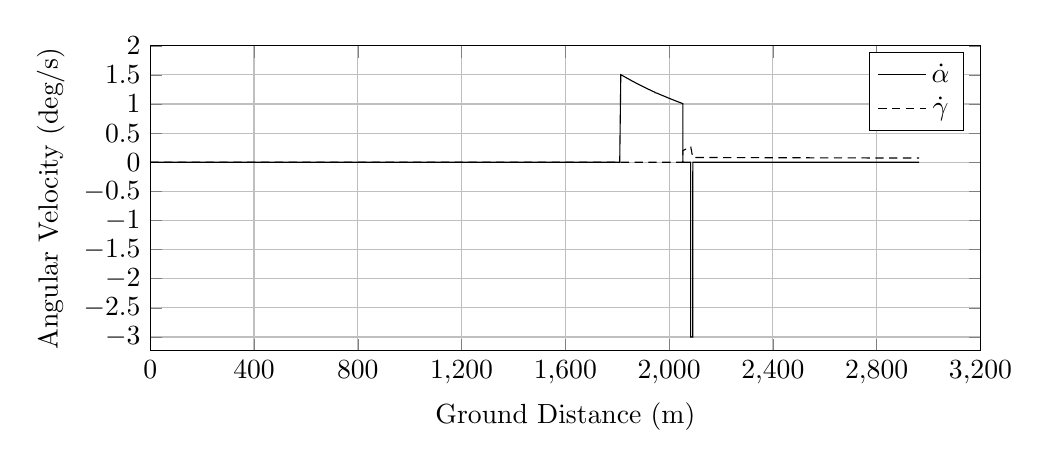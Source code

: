 %AngularVelocity_vs_GroundDistance
\begin{tikzpicture}

\begin{axis}[
width=\textwidth,
height=0.45\textwidth,
scaled ticks=false, tick label style={/pgf/number format/fixed},
xmin=0.0,
xmax=3200,
xtick={0,400,800,1200,1600,2000,2400,2800,3200},
xlabel={Ground Distance (m)},
xmajorgrids,
ymin=-3.24,
ymax=2,
ylabel={Angular Velocity (deg/s)},
ytick={-3,-2.5,-2,-1.5,-1,-0.5,0.0,0.5,1,1.5,2},
ymajorgrids,
legend entries = {$\dot\alpha$\\$\dot\gamma$\\}
]

\addplot [
color=black,
solid
]
table[row sep=crcr]{
1.36E-8	0.0\\
2.033E-7	0.0\\
1.849E-6	0.0\\
9.983E-6	0.0\\
4.135E-5	0.0\\
1.247E-4	0.0\\
2.844E-4	0.0\\
5.588E-4	0.0\\
9.398E-4	0.0\\
0.001	0.0\\
0.002	0.0\\
0.003	0.0\\
0.003	0.0\\
0.004	0.0\\
0.005	0.0\\
0.006	0.0\\
0.008	0.0\\
0.009	0.0\\
0.01	0.0\\
0.012	0.0\\
0.013	0.0\\
0.015	0.0\\
0.017	0.0\\
0.018	0.0\\
0.02	0.0\\
0.022	0.0\\
0.025	0.0\\
0.027	0.0\\
0.029	0.0\\
0.032	0.0\\
0.034	0.0\\
0.037	0.0\\
0.04	0.0\\
0.042	0.0\\
0.045	0.0\\
0.048	0.0\\
0.052	0.0\\
0.055	0.0\\
0.058	0.0\\
0.062	0.0\\
0.065	0.0\\
0.069	0.0\\
0.073	0.0\\
0.077	0.0\\
0.08	0.0\\
0.085	0.0\\
0.089	0.0\\
0.093	0.0\\
0.097	0.0\\
0.102	0.0\\
0.107	0.0\\
0.111	0.0\\
0.116	0.0\\
0.121	0.0\\
0.126	0.0\\
0.131	0.0\\
0.136	0.0\\
0.142	0.0\\
0.147	0.0\\
0.153	0.0\\
0.158	0.0\\
0.164	0.0\\
0.17	0.0\\
0.176	0.0\\
0.182	0.0\\
0.188	0.0\\
0.195	0.0\\
0.201	0.0\\
0.208	0.0\\
0.214	0.0\\
0.221	0.0\\
0.228	0.0\\
0.235	0.0\\
0.242	0.0\\
0.25	0.0\\
0.257	0.0\\
0.264	0.0\\
0.272	0.0\\
0.28	0.0\\
0.287	0.0\\
0.296	0.0\\
0.304	0.0\\
0.312	0.0\\
0.32	0.0\\
0.329	0.0\\
0.337	0.0\\
0.346	0.0\\
0.355	0.0\\
0.363	0.0\\
0.372	0.0\\
0.382	0.0\\
0.391	0.0\\
0.4	0.0\\
0.41	0.0\\
0.419	0.0\\
0.429	0.0\\
0.439	0.0\\
0.449	0.0\\
0.459	0.0\\
0.469	0.0\\
0.48	0.0\\
0.49	0.0\\
0.501	0.0\\
0.511	0.0\\
0.522	0.0\\
0.533	0.0\\
0.545	0.0\\
0.556	0.0\\
0.567	0.0\\
0.579	0.0\\
0.59	0.0\\
0.602	0.0\\
0.614	0.0\\
0.626	0.0\\
0.638	0.0\\
0.65	0.0\\
0.663	0.0\\
0.675	0.0\\
0.689	0.0\\
0.702	0.0\\
0.715	0.0\\
0.728	0.0\\
0.742	0.0\\
0.755	0.0\\
0.769	0.0\\
0.783	0.0\\
0.797	0.0\\
0.811	0.0\\
0.825	0.0\\
0.84	0.0\\
0.854	0.0\\
0.869	0.0\\
0.884	0.0\\
0.899	0.0\\
0.914	0.0\\
0.929	0.0\\
0.945	0.0\\
0.961	0.0\\
0.976	0.0\\
0.992	0.0\\
1.007	0.0\\
1.023	0.0\\
1.04	0.0\\
1.056	0.0\\
1.073	0.0\\
1.09	0.0\\
1.107	0.0\\
1.124	0.0\\
1.142	0.0\\
1.159	0.0\\
1.177	0.0\\
1.195	0.0\\
1.213	0.0\\
1.231	0.0\\
1.249	0.0\\
1.268	0.0\\
1.286	0.0\\
1.305	0.0\\
1.323	0.0\\
1.342	0.0\\
1.361	0.0\\
1.382	0.0\\
1.401	0.0\\
1.421	0.0\\
1.441	0.0\\
1.461	0.0\\
1.482	0.0\\
1.502	0.0\\
1.522	0.0\\
1.544	0.0\\
1.565	0.0\\
1.586	0.0\\
1.607	0.0\\
1.629	0.0\\
1.651	0.0\\
1.673	0.0\\
1.695	0.0\\
1.717	0.0\\
1.739	0.0\\
1.762	0.0\\
1.785	0.0\\
1.808	0.0\\
1.831	0.0\\
1.854	0.0\\
1.878	0.0\\
1.902	0.0\\
1.925	0.0\\
1.95	0.0\\
1.975	0.0\\
1.999	0.0\\
2.025	0.0\\
2.049	0.0\\
2.074	0.0\\
2.1	0.0\\
2.125	0.0\\
2.15	0.0\\
2.176	0.0\\
2.202	0.0\\
2.228	0.0\\
2.254	0.0\\
2.281	0.0\\
2.308	0.0\\
2.335	0.0\\
2.362	0.0\\
2.39	0.0\\
2.417	0.0\\
2.445	0.0\\
2.474	0.0\\
2.502	0.0\\
2.53	0.0\\
2.559	0.0\\
2.588	0.0\\
2.618	0.0\\
2.648	0.0\\
2.677	0.0\\
2.706	0.0\\
2.736	0.0\\
2.766	0.0\\
2.796	0.0\\
2.827	0.0\\
2.859	0.0\\
2.89	0.0\\
2.922	0.0\\
2.953	0.0\\
2.985	0.0\\
3.017	0.0\\
3.049	0.0\\
3.081	0.0\\
3.113	0.0\\
3.145	0.0\\
3.179	0.0\\
3.211	0.0\\
3.246	0.0\\
3.28	0.0\\
3.314	0.0\\
3.349	0.0\\
3.383	0.0\\
3.418	0.0\\
3.454	0.0\\
3.489	0.0\\
3.524	0.0\\
3.561	0.0\\
3.597	0.0\\
3.633	0.0\\
3.669	0.0\\
3.707	0.0\\
3.743	0.0\\
3.781	0.0\\
3.819	0.0\\
3.856	0.0\\
3.895	0.0\\
3.933	0.0\\
3.972	0.0\\
4.01	0.0\\
4.049	0.0\\
4.089	0.0\\
4.129	0.0\\
4.168	0.0\\
4.208	0.0\\
4.248	0.0\\
4.288	0.0\\
4.329	0.0\\
4.369	0.0\\
4.41	0.0\\
4.452	0.0\\
4.493	0.0\\
4.536	0.0\\
4.578	0.0\\
4.62	0.0\\
4.662	0.0\\
4.706	0.0\\
4.749	0.0\\
4.792	0.0\\
4.836	0.0\\
4.881	0.0\\
4.925	0.0\\
4.97	0.0\\
5.015	0.0\\
5.06	0.0\\
5.106	0.0\\
5.152	0.0\\
5.197	0.0\\
5.244	0.0\\
5.29	0.0\\
5.336	0.0\\
5.383	0.0\\
5.43	0.0\\
5.477	0.0\\
5.526	0.0\\
5.574	0.0\\
5.623	0.0\\
5.671	0.0\\
5.72	0.0\\
5.771	0.0\\
5.821	0.0\\
5.87	0.0\\
5.921	0.0\\
5.971	0.0\\
6.021	0.0\\
6.071	0.0\\
6.123	0.0\\
6.174	0.0\\
6.226	0.0\\
6.278	0.0\\
6.332	0.0\\
6.384	0.0\\
6.437	0.0\\
6.489	0.0\\
6.543	0.0\\
6.597	0.0\\
6.65	0.0\\
6.705	0.0\\
6.759	0.0\\
6.814	0.0\\
6.87	0.0\\
6.925	0.0\\
6.981	0.0\\
7.038	0.0\\
7.095	0.0\\
7.151	0.0\\
7.209	0.0\\
7.267	0.0\\
7.325	0.0\\
7.383	0.0\\
7.442	0.0\\
7.502	0.0\\
7.562	0.0\\
7.622	0.0\\
7.683	0.0\\
7.743	0.0\\
7.803	0.0\\
7.864	0.0\\
7.925	0.0\\
7.987	0.0\\
8.048	0.0\\
8.109	0.0\\
8.173	0.0\\
8.236	0.0\\
8.3	0.0\\
8.363	0.0\\
8.428	0.0\\
8.491	0.0\\
8.557	0.0\\
8.623	0.0\\
8.688	0.0\\
8.754	0.0\\
8.821	0.0\\
8.889	0.0\\
8.957	0.0\\
9.025	0.0\\
9.093	0.0\\
9.16	0.0\\
9.227	0.0\\
9.296	0.0\\
9.364	0.0\\
9.433	0.0\\
9.504	0.0\\
9.575	0.0\\
9.644	0.0\\
9.716	0.0\\
9.787	0.0\\
9.858	0.0\\
9.93	0.0\\
10.002	0.0\\
10.075	0.0\\
10.147	0.0\\
10.221	0.0\\
10.294	0.0\\
10.367	0.0\\
10.441	0.0\\
10.516	0.0\\
10.591	0.0\\
10.667	0.0\\
10.743	0.0\\
10.82	0.0\\
10.897	0.0\\
10.974	0.0\\
11.051	0.0\\
11.128	0.0\\
11.208	0.0\\
11.287	0.0\\
11.366	0.0\\
11.446	0.0\\
11.527	0.0\\
11.607	0.0\\
11.688	0.0\\
11.77	0.0\\
11.851	0.0\\
11.933	0.0\\
12.017	0.0\\
12.1	0.0\\
12.185	0.0\\
12.271	0.0\\
12.354	0.0\\
12.44	0.0\\
12.526	0.0\\
12.611	0.0\\
12.696	0.0\\
12.785	0.0\\
12.871	0.0\\
12.958	0.0\\
13.046	0.0\\
13.133	0.0\\
13.221	0.0\\
13.31	0.0\\
13.4	0.0\\
13.489	0.0\\
13.578	0.0\\
13.667	0.0\\
13.758	0.0\\
13.848	0.0\\
13.939	0.0\\
14.031	0.0\\
14.124	0.0\\
14.215	0.0\\
14.308	0.0\\
14.401	0.0\\
14.495	0.0\\
14.589	0.0\\
14.683	0.0\\
14.779	0.0\\
14.874	0.0\\
14.97	0.0\\
15.069	0.0\\
15.164	0.0\\
15.26	0.0\\
15.357	0.0\\
15.455	0.0\\
15.553	0.0\\
15.653	0.0\\
15.755	0.0\\
15.856	0.0\\
15.958	0.0\\
16.06	0.0\\
16.164	0.0\\
16.267	0.0\\
16.369	0.0\\
16.472	0.0\\
16.577	0.0\\
16.679	0.0\\
16.784	0.0\\
16.89	0.0\\
16.997	0.0\\
17.104	0.0\\
17.211	0.0\\
17.319	0.0\\
17.424	0.0\\
17.532	0.0\\
17.64	0.0\\
17.749	0.0\\
17.857	0.0\\
17.969	0.0\\
18.08	0.0\\
18.189	0.0\\
18.302	0.0\\
18.413	0.0\\
18.526	0.0\\
18.637	0.0\\
18.751	0.0\\
18.865	0.0\\
18.98	0.0\\
19.094	0.0\\
19.209	0.0\\
19.323	0.0\\
19.438	0.0\\
19.556	0.0\\
19.672	0.0\\
19.789	0.0\\
19.907	0.0\\
20.024	0.0\\
20.143	0.0\\
20.264	0.0\\
20.384	0.0\\
20.504	0.0\\
20.623	0.0\\
20.745	0.0\\
20.866	0.0\\
20.987	0.0\\
21.113	0.0\\
21.236	0.0\\
21.36	0.0\\
21.484	0.0\\
21.608	0.0\\
21.732	0.0\\
21.858	0.0\\
21.985	0.0\\
22.112	0.0\\
22.237	0.0\\
22.363	0.0\\
22.489	0.0\\
22.616	0.0\\
22.744	0.0\\
22.875	0.0\\
23.004	0.0\\
23.131	0.0\\
23.258	0.0\\
23.389	0.0\\
23.52	0.0\\
23.653	0.0\\
23.783	0.0\\
23.918	0.0\\
24.051	0.0\\
24.182	0.0\\
24.315	0.0\\
24.45	0.0\\
24.585	0.0\\
24.721	0.0\\
24.857	0.0\\
24.995	0.0\\
25.13	0.0\\
25.271	0.0\\
25.407	0.0\\
25.543	0.0\\
25.683	0.0\\
25.821	0.0\\
25.96	0.0\\
25.988	0.0\\
26.056	0.0\\
26.062	0.0\\
26.067	0.0\\
26.072	0.0\\
26.073	0.0\\
26.075	0.0\\
26.08	0.0\\
26.102	0.0\\
26.183	0.0\\
26.3	0.0\\
26.428	0.0\\
26.558	0.0\\
26.688	0.0\\
26.819	0.0\\
26.952	0.0\\
27.084	0.0\\
27.217	0.0\\
27.351	0.0\\
27.483	0.0\\
27.618	0.0\\
27.752	0.0\\
27.887	0.0\\
28.023	0.0\\
28.159	0.0\\
28.296	0.0\\
28.435	0.0\\
28.571	0.0\\
28.71	0.0\\
28.85	0.0\\
28.989	0.0\\
29.129	0.0\\
29.272	0.0\\
29.413	0.0\\
29.555	0.0\\
29.7	0.0\\
29.842	0.0\\
29.985	0.0\\
30.129	0.0\\
30.275	0.0\\
30.422	0.0\\
30.569	0.0\\
30.717	0.0\\
30.865	0.0\\
31.012	0.0\\
31.162	0.0\\
31.314	0.0\\
31.463	0.0\\
31.612	0.0\\
31.763	0.0\\
31.915	0.0\\
32.067	0.0\\
32.219	0.0\\
32.372	0.0\\
32.525	0.0\\
32.677	0.0\\
32.83	0.0\\
32.986	0.0\\
33.143	0.0\\
33.3	0.0\\
33.458	0.0\\
33.614	0.0\\
33.77	0.0\\
33.929	0.0\\
34.088	0.0\\
34.248	0.0\\
34.407	0.0\\
34.565	0.0\\
34.724	0.0\\
34.887	0.0\\
35.049	0.0\\
35.21	0.0\\
35.37	0.0\\
35.532	0.0\\
35.693	0.0\\
35.855	0.0\\
36.023	0.0\\
36.191	0.0\\
36.357	0.0\\
36.521	0.0\\
36.688	0.0\\
36.854	0.0\\
37.025	0.0\\
37.192	0.0\\
37.361	0.0\\
37.529	0.0\\
37.697	0.0\\
37.868	0.0\\
38.038	0.0\\
38.209	0.0\\
38.379	0.0\\
38.553	0.0\\
38.723	0.0\\
38.898	0.0\\
39.071	0.0\\
39.244	0.0\\
39.42	0.0\\
39.592	0.0\\
39.765	0.0\\
39.943	0.0\\
40.117	0.0\\
40.295	0.0\\
40.472	0.0\\
40.648	0.0\\
40.824	0.0\\
41.004	0.0\\
41.182	0.0\\
41.36	0.0\\
41.54	0.0\\
41.723	0.0\\
41.903	0.0\\
42.085	0.0\\
42.267	0.0\\
42.447	0.0\\
42.631	0.0\\
42.81	0.0\\
42.993	0.0\\
43.179	0.0\\
43.363	0.0\\
43.548	0.0\\
43.734	0.0\\
43.918	0.0\\
44.105	0.0\\
44.293	0.0\\
44.481	0.0\\
44.669	0.0\\
44.859	0.0\\
45.047	0.0\\
45.237	0.0\\
45.428	0.0\\
45.616	0.0\\
45.807	0.0\\
45.999	0.0\\
46.188	0.0\\
46.381	0.0\\
46.573	0.0\\
46.766	0.0\\
46.959	0.0\\
47.153	0.0\\
47.345	0.0\\
47.539	0.0\\
47.732	0.0\\
47.928	0.0\\
48.123	0.0\\
48.321	0.0\\
48.517	0.0\\
48.713	0.0\\
48.913	0.0\\
49.112	0.0\\
49.312	0.0\\
49.51	0.0\\
49.712	0.0\\
49.91	0.0\\
50.112	0.0\\
50.309	0.0\\
50.508	0.0\\
50.709	0.0\\
50.912	0.0\\
51.116	0.0\\
51.321	0.0\\
51.525	0.0\\
51.729	0.0\\
51.934	0.0\\
52.14	0.0\\
52.345	0.0\\
52.551	0.0\\
52.757	0.0\\
52.965	0.0\\
53.175	0.0\\
53.382	0.0\\
53.592	0.0\\
53.804	0.0\\
54.015	0.0\\
54.224	0.0\\
54.432	0.0\\
54.643	0.0\\
54.855	0.0\\
55.066	0.0\\
55.28	0.0\\
55.492	0.0\\
55.704	0.0\\
55.917	0.0\\
56.132	0.0\\
56.347	0.0\\
56.559	0.0\\
56.776	0.0\\
56.995	0.0\\
57.215	0.0\\
57.435	0.0\\
57.654	0.0\\
57.873	0.0\\
58.091	0.0\\
58.312	0.0\\
58.532	0.0\\
58.755	0.0\\
58.977	0.0\\
59.199	0.0\\
59.421	0.0\\
59.645	0.0\\
59.869	0.0\\
60.094	0.0\\
60.318	0.0\\
60.542	0.0\\
60.767	0.0\\
60.996	0.0\\
61.224	0.0\\
61.453	0.0\\
61.684	0.0\\
61.914	0.0\\
62.145	0.0\\
62.376	0.0\\
62.607	0.0\\
62.841	0.0\\
63.075	0.0\\
63.312	0.0\\
63.546	0.0\\
63.782	0.0\\
64.017	0.0\\
64.254	0.0\\
64.493	0.0\\
64.731	0.0\\
64.969	0.0\\
65.211	0.0\\
65.451	0.0\\
65.69	0.0\\
65.93	0.0\\
66.172	0.0\\
66.414	0.0\\
66.656	0.0\\
66.899	0.0\\
67.144	0.0\\
67.388	0.0\\
67.633	0.0\\
67.879	0.0\\
68.126	0.0\\
68.373	0.0\\
68.622	0.0\\
68.871	0.0\\
69.12	0.0\\
69.368	0.0\\
69.62	0.0\\
69.872	0.0\\
70.128	0.0\\
70.379	0.0\\
70.634	0.0\\
70.892	0.0\\
71.146	0.0\\
71.402	0.0\\
71.662	0.0\\
71.925	0.0\\
72.185	0.0\\
72.446	0.0\\
72.706	0.0\\
72.967	0.0\\
73.229	0.0\\
73.491	0.0\\
73.754	0.0\\
74.019	0.0\\
74.285	0.0\\
74.554	0.0\\
74.823	0.0\\
75.094	0.0\\
75.364	0.0\\
75.635	0.0\\
75.908	0.0\\
76.182	0.0\\
76.456	0.0\\
76.73	0.0\\
77.004	0.0\\
77.286	0.0\\
77.568	0.0\\
77.846	0.0\\
78.125	0.0\\
78.406	0.0\\
78.686	0.0\\
78.969	0.0\\
79.256	0.0\\
79.542	0.0\\
79.827	0.0\\
80.113	0.0\\
80.404	0.0\\
80.691	0.0\\
80.981	0.0\\
81.272	0.0\\
81.567	0.0\\
81.862	0.0\\
82.157	0.0\\
82.45	0.0\\
82.745	0.0\\
83.043	0.0\\
83.342	0.0\\
83.644	0.0\\
83.947	0.0\\
84.251	0.0\\
84.552	0.0\\
84.857	0.0\\
85.165	0.0\\
85.471	0.0\\
85.779	0.0\\
86.089	0.0\\
86.403	0.0\\
86.712	0.0\\
87.027	0.0\\
87.342	0.0\\
87.658	0.0\\
87.98	0.0\\
88.297	0.0\\
88.618	0.0\\
88.936	0.0\\
89.257	0.0\\
89.579	0.0\\
89.9	0.0\\
90.225	0.0\\
90.55	0.0\\
90.878	0.0\\
91.207	0.0\\
91.541	0.0\\
91.87	0.0\\
92.201	0.0\\
92.534	0.0\\
92.864	0.0\\
93.197	0.0\\
93.531	0.0\\
93.867	0.0\\
94.205	0.0\\
94.542	0.0\\
94.885	0.0\\
95.228	0.0\\
95.571	0.0\\
95.914	0.0\\
96.255	0.0\\
96.597	0.0\\
96.938	0.0\\
97.282	0.0\\
97.622	0.0\\
97.966	0.0\\
98.313	0.0\\
98.659	0.0\\
99.001	0.0\\
99.351	0.0\\
99.698	0.0\\
100.047	0.0\\
100.392	0.0\\
100.743	0.0\\
101.089	0.0\\
101.435	0.0\\
101.784	0.0\\
102.132	0.0\\
102.475	0.0\\
102.822	0.0\\
103.167	0.0\\
103.515	0.0\\
103.864	0.0\\
104.21	0.0\\
104.552	0.0\\
104.897	0.0\\
105.241	0.0\\
105.584	0.0\\
105.926	0.0\\
106.273	0.0\\
106.615	0.0\\
106.959	0.0\\
107.3	0.0\\
107.641	0.0\\
107.983	0.0\\
108.325	0.0\\
108.394	0.0\\
108.405	0.0\\
108.416	0.0\\
108.425	0.0\\
108.443	0.0\\
108.52	0.0\\
108.701	0.0\\
108.994	0.0\\
109.302	0.0\\
109.609	0.0\\
109.916	0.0\\
110.229	0.0\\
110.541	0.0\\
110.854	0.0\\
111.174	0.0\\
111.494	0.0\\
111.812	0.0\\
112.131	0.0\\
112.452	0.0\\
112.775	0.0\\
113.1	0.0\\
113.43	0.0\\
113.76	0.0\\
114.091	0.0\\
114.425	0.0\\
114.76	0.0\\
115.095	0.0\\
115.434	0.0\\
115.775	0.0\\
116.117	0.0\\
116.462	0.0\\
116.808	0.0\\
117.157	0.0\\
117.506	0.0\\
117.854	0.0\\
118.205	0.0\\
118.559	0.0\\
118.913	0.0\\
119.27	0.0\\
119.63	0.0\\
119.99	0.0\\
120.347	0.0\\
120.714	0.0\\
121.081	0.0\\
121.447	0.0\\
121.815	0.0\\
122.185	0.0\\
122.554	0.0\\
122.925	0.0\\
123.296	0.0\\
123.67	0.0\\
124.047	0.0\\
124.424	0.0\\
124.802	0.0\\
125.182	0.0\\
125.559	0.0\\
125.939	0.0\\
126.32	0.0\\
126.701	0.0\\
127.081	0.0\\
127.462	0.0\\
127.844	0.0\\
128.227	0.0\\
128.61	0.0\\
128.996	0.0\\
129.378	0.0\\
129.761	0.0\\
130.145	0.0\\
130.53	0.0\\
130.917	0.0\\
131.294	0.0\\
131.675	0.0\\
132.058	0.0\\
132.441	0.0\\
132.827	0.0\\
133.21	0.0\\
133.594	0.0\\
133.976	0.0\\
134.361	0.0\\
134.745	0.0\\
135.129	0.0\\
135.514	0.0\\
135.898	0.0\\
136.282	0.0\\
136.664	0.0\\
137.047	0.0\\
137.428	0.0\\
137.813	0.0\\
138.197	0.0\\
138.581	0.0\\
138.966	0.0\\
139.35	0.0\\
139.734	0.0\\
140.116	0.0\\
140.5	0.0\\
140.882	0.0\\
141.262	0.0\\
141.643	0.0\\
142.027	0.0\\
142.411	0.0\\
142.794	0.0\\
143.176	0.0\\
143.56	0.0\\
143.942	0.0\\
144.324	0.0\\
144.707	0.0\\
145.087	0.0\\
145.469	0.0\\
145.85	0.0\\
146.231	0.0\\
146.615	0.0\\
146.998	0.0\\
147.384	0.0\\
147.767	0.0\\
148.152	0.0\\
148.536	0.0\\
148.92	0.0\\
149.304	0.0\\
149.688	0.0\\
150.071	0.0\\
150.456	0.0\\
150.845	0.0\\
151.229	0.0\\
151.615	0.0\\
151.998	0.0\\
152.383	0.0\\
152.769	0.0\\
153.156	0.0\\
153.543	0.0\\
153.931	0.0\\
154.318	0.0\\
154.704	0.0\\
155.089	0.0\\
155.476	0.0\\
155.866	0.0\\
156.254	0.0\\
156.642	0.0\\
157.03	0.0\\
157.421	0.0\\
157.811	0.0\\
158.199	0.0\\
158.589	0.0\\
158.979	0.0\\
159.371	0.0\\
159.761	0.0\\
160.152	0.0\\
160.541	0.0\\
160.933	0.0\\
161.326	0.0\\
161.718	0.0\\
162.112	0.0\\
162.506	0.0\\
162.899	0.0\\
163.293	0.0\\
163.689	0.0\\
164.085	0.0\\
164.483	0.0\\
164.879	0.0\\
165.273	0.0\\
165.671	0.0\\
166.069	0.0\\
166.47	0.0\\
166.872	0.0\\
167.271	0.0\\
167.672	0.0\\
168.071	0.0\\
168.472	0.0\\
168.875	0.0\\
169.279	0.0\\
169.681	0.0\\
170.088	0.0\\
170.493	0.0\\
170.898	0.0\\
171.305	0.0\\
171.71	0.0\\
172.116	0.0\\
172.525	0.0\\
172.933	0.0\\
173.342	0.0\\
173.754	0.0\\
174.165	0.0\\
174.579	0.0\\
174.991	0.0\\
175.401	0.0\\
175.815	0.0\\
176.228	0.0\\
176.642	0.0\\
177.057	0.0\\
177.475	0.0\\
177.893	0.0\\
178.31	0.0\\
178.728	0.0\\
179.145	0.0\\
179.565	0.0\\
179.987	0.0\\
180.41	0.0\\
180.834	0.0\\
181.26	0.0\\
181.684	0.0\\
181.893	0.0\\
182.111	0.0\\
182.537	0.0\\
183.424	0.0\\
184.301	0.0\\
185.174	0.0\\
186.051	0.0\\
186.939	0.0\\
187.824	0.0\\
188.721	0.0\\
189.61	0.0\\
190.501	0.0\\
191.389	0.0\\
192.281	0.0\\
193.188	0.0\\
194.089	0.0\\
194.997	0.0\\
195.895	0.0\\
196.797	0.0\\
197.707	0.0\\
198.612	0.0\\
199.526	0.0\\
200.439	0.0\\
201.346	0.0\\
202.261	0.0\\
203.18	0.0\\
204.102	0.0\\
205.014	0.0\\
205.94	0.0\\
206.864	0.0\\
207.792	0.0\\
208.728	0.0\\
209.66	0.0\\
210.599	0.0\\
211.543	0.0\\
212.489	0.0\\
213.428	0.0\\
214.373	0.0\\
215.316	0.0\\
216.269	0.0\\
217.223	0.0\\
218.179	0.0\\
219.134	0.0\\
220.09	0.0\\
221.054	0.0\\
222.019	0.0\\
222.987	0.0\\
223.959	0.0\\
224.935	0.0\\
225.912	0.0\\
226.897	0.0\\
227.878	0.0\\
228.866	0.0\\
229.858	0.0\\
230.849	0.0\\
231.835	0.0\\
232.836	0.0\\
233.841	0.0\\
234.845	0.0\\
235.851	0.0\\
236.862	0.0\\
237.87	0.0\\
238.883	0.0\\
239.887	0.0\\
240.907	0.0\\
241.926	0.0\\
242.95	0.0\\
243.987	0.0\\
245.016	0.0\\
246.059	0.0\\
247.097	0.0\\
248.14	0.0\\
249.183	0.0\\
250.237	0.0\\
251.289	0.0\\
252.346	0.0\\
253.401	0.0\\
254.474	0.0\\
255.553	0.0\\
256.621	0.0\\
257.692	0.0\\
258.78	0.0\\
259.862	0.0\\
260.94	0.0\\
262.023	0.0\\
263.111	0.0\\
264.212	0.0\\
265.312	0.0\\
266.409	0.0\\
267.513	0.0\\
268.63	0.0\\
269.759	0.0\\
270.89	0.0\\
272.012	0.0\\
273.137	0.0\\
274.27	0.0\\
275.414	0.0\\
276.554	0.0\\
277.697	0.0\\
278.857	0.0\\
280.025	0.0\\
281.203	0.0\\
282.379	0.0\\
283.557	0.0\\
284.742	0.0\\
285.933	0.0\\
287.129	0.0\\
288.315	0.0\\
289.506	0.0\\
290.718	0.0\\
291.924	0.0\\
293.137	0.0\\
294.378	0.0\\
295.624	0.0\\
296.871	0.0\\
298.123	0.0\\
299.351	0.0\\
300.608	0.0\\
301.876	0.0\\
303.153	0.0\\
304.417	0.0\\
305.709	0.0\\
306.998	0.0\\
308.287	0.0\\
309.567	0.0\\
310.848	0.0\\
312.15	0.0\\
313.456	0.0\\
314.755	0.0\\
316.075	0.0\\
317.41	0.0\\
318.732	0.0\\
320.056	0.0\\
321.38	0.0\\
322.688	0.0\\
324.046	0.0\\
325.391	0.0\\
326.737	0.0\\
328.067	0.0\\
329.402	0.0\\
330.745	0.0\\
332.071	0.0\\
333.417	0.0\\
334.747	0.0\\
336.087	0.0\\
337.421	0.0\\
338.755	0.0\\
340.081	0.0\\
341.399	0.0\\
342.722	0.0\\
344.041	0.0\\
345.353	0.0\\
346.656	0.0\\
347.965	0.0\\
349.269	0.0\\
350.567	0.0\\
351.867	0.0\\
353.15	0.0\\
354.427	0.0\\
355.708	0.0\\
356.984	0.0\\
358.258	0.0\\
358.511	0.0\\
358.648	0.0\\
358.732	0.0\\
358.973	0.0\\
359.0	0.0\\
359.018	0.0\\
359.029	0.0\\
359.04	0.0\\
359.093	0.0\\
359.312	0.0\\
359.967	0.0\\
361.014	0.0\\
362.103	0.0\\
363.206	0.0\\
364.308	0.0\\
365.419	0.0\\
366.533	0.0\\
367.646	0.0\\
368.766	0.0\\
369.898	0.0\\
371.033	0.0\\
372.179	0.0\\
373.32	0.0\\
374.478	0.0\\
375.645	0.0\\
376.821	0.0\\
377.999	0.0\\
379.187	0.0\\
380.378	0.0\\
381.576	0.0\\
382.775	0.0\\
383.981	0.0\\
385.193	0.0\\
386.413	0.0\\
387.642	0.0\\
388.867	0.0\\
390.105	0.0\\
391.361	0.0\\
392.621	0.0\\
393.887	0.0\\
395.152	0.0\\
396.427	0.0\\
397.708	0.0\\
398.997	0.0\\
400.294	0.0\\
401.587	0.0\\
402.893	0.0\\
404.203	0.0\\
405.513	0.0\\
406.819	0.0\\
408.143	0.0\\
409.462	0.0\\
410.787	0.0\\
412.099	0.0\\
413.41	0.0\\
414.733	0.0\\
416.06	0.0\\
417.38	0.0\\
418.701	0.0\\
420.019	0.0\\
421.339	0.0\\
422.668	0.0\\
423.983	0.0\\
425.287	0.0\\
426.587	0.0\\
427.904	0.0\\
429.215	0.0\\
430.508	0.0\\
431.806	0.0\\
433.108	0.0\\
434.412	0.0\\
435.706	0.0\\
437.0	0.0\\
438.287	0.0\\
439.579	0.0\\
440.863	0.0\\
442.148	0.0\\
443.425	0.0\\
444.7	0.0\\
445.976	0.0\\
447.249	0.0\\
448.523	0.0\\
449.797	0.0\\
451.073	0.0\\
452.338	0.0\\
453.595	0.0\\
454.855	0.0\\
456.109	0.0\\
457.375	0.0\\
458.628	0.0\\
459.883	0.0\\
461.15	0.0\\
462.4	0.0\\
463.658	0.0\\
464.907	0.0\\
466.157	0.0\\
467.405	0.0\\
468.645	0.0\\
469.886	0.0\\
471.121	0.0\\
472.369	0.0\\
473.613	0.0\\
474.847	0.0\\
476.092	0.0\\
477.333	0.0\\
478.572	0.0\\
479.801	0.0\\
481.038	0.0\\
482.274	0.0\\
483.508	0.0\\
484.736	0.0\\
485.97	0.0\\
487.204	0.0\\
488.438	0.0\\
489.666	0.0\\
490.903	0.0\\
492.128	0.0\\
493.356	0.0\\
494.581	0.0\\
495.813	0.0\\
497.039	0.0\\
498.267	0.0\\
499.503	0.0\\
500.737	0.0\\
501.97	0.0\\
503.198	0.0\\
504.424	0.0\\
505.654	0.0\\
506.88	0.0\\
508.103	0.0\\
509.33	0.0\\
510.55	0.0\\
511.776	0.0\\
513.007	0.0\\
514.237	0.0\\
515.465	0.0\\
516.693	0.0\\
517.918	0.0\\
519.145	0.0\\
520.369	0.0\\
521.596	0.0\\
522.819	0.0\\
524.05	0.0\\
525.278	0.0\\
526.504	0.0\\
527.731	0.0\\
528.968	0.0\\
530.19	0.0\\
531.42	0.0\\
532.651	0.0\\
533.886	0.0\\
535.119	0.0\\
536.354	0.0\\
537.601	0.0\\
538.84	0.0\\
540.073	0.0\\
541.308	0.0\\
542.545	0.0\\
543.78	0.0\\
545.021	0.0\\
546.264	0.0\\
547.502	0.0\\
548.743	0.0\\
549.98	0.0\\
551.221	0.0\\
552.462	0.0\\
553.71	0.0\\
554.951	0.0\\
556.199	0.0\\
557.445	0.0\\
558.691	0.0\\
559.937	0.0\\
561.19	0.0\\
562.439	0.0\\
563.685	0.0\\
564.93	0.0\\
566.186	0.0\\
567.434	0.0\\
568.693	0.0\\
569.955	0.0\\
571.208	0.0\\
572.463	0.0\\
573.726	0.0\\
574.985	0.0\\
576.246	0.0\\
577.504	0.0\\
578.771	0.0\\
580.042	0.0\\
581.306	0.0\\
582.575	0.0\\
583.847	0.0\\
585.114	0.0\\
586.382	0.0\\
587.657	0.0\\
588.931	0.0\\
590.209	0.0\\
591.489	0.0\\
592.771	0.0\\
594.046	0.0\\
595.323	0.0\\
596.605	0.0\\
597.889	0.0\\
599.175	0.0\\
600.469	0.0\\
601.756	0.0\\
603.051	0.0\\
604.344	0.0\\
605.64	0.0\\
606.935	0.0\\
608.229	0.0\\
609.53	0.0\\
610.831	0.0\\
612.137	0.0\\
613.446	0.0\\
614.748	0.0\\
616.053	0.0\\
617.355	0.0\\
618.669	0.0\\
619.978	0.0\\
621.293	0.0\\
622.614	0.0\\
623.933	0.0\\
625.264	0.0\\
626.588	0.0\\
627.914	0.0\\
629.236	0.0\\
630.564	0.0\\
631.895	0.0\\
633.226	0.0\\
634.567	0.0\\
635.898	0.0\\
637.232	0.0\\
638.571	0.0\\
639.917	0.0\\
641.257	0.0\\
642.611	0.0\\
643.966	0.0\\
645.313	0.0\\
646.66	0.0\\
648.01	0.0\\
649.363	0.0\\
650.718	0.0\\
652.079	0.0\\
653.449	0.0\\
654.812	0.0\\
656.174	0.0\\
657.545	0.0\\
658.92	0.0\\
660.296	0.0\\
661.666	0.0\\
663.052	0.0\\
664.436	0.0\\
665.829	0.0\\
667.216	0.0\\
668.605	0.0\\
669.999	0.0\\
671.399	0.0\\
672.797	0.0\\
674.205	0.0\\
675.606	0.0\\
677.012	0.0\\
678.433	0.0\\
679.844	0.0\\
681.264	0.0\\
682.676	0.0\\
684.095	0.0\\
685.516	0.0\\
686.943	0.0\\
688.369	0.0\\
689.803	0.0\\
691.244	0.0\\
692.686	0.0\\
694.131	0.0\\
695.574	0.0\\
697.022	0.0\\
698.481	0.0\\
699.933	0.0\\
701.386	0.0\\
702.843	0.0\\
704.31	0.0\\
705.783	0.0\\
707.259	0.0\\
708.732	0.0\\
710.208	0.0\\
711.695	0.0\\
713.185	0.0\\
714.68	0.0\\
716.169	0.0\\
717.662	0.0\\
719.169	0.0\\
720.68	0.0\\
722.194	0.0\\
723.712	0.0\\
725.227	0.0\\
726.748	0.0\\
728.27	0.0\\
729.797	0.0\\
731.334	0.0\\
732.876	0.0\\
734.415	0.0\\
735.957	0.0\\
737.501	0.0\\
739.057	0.0\\
740.621	0.0\\
742.183	0.0\\
743.763	0.0\\
745.341	0.0\\
746.923	0.0\\
748.507	0.0\\
750.097	0.0\\
751.696	0.0\\
753.304	0.0\\
754.905	0.0\\
756.513	0.0\\
758.126	0.0\\
759.75	0.0\\
761.38	0.0\\
763.017	0.0\\
764.655	0.0\\
766.304	0.0\\
767.961	0.0\\
769.627	0.0\\
771.292	0.0\\
772.956	0.0\\
774.627	0.0\\
776.314	0.0\\
777.998	0.0\\
779.691	0.0\\
781.386	0.0\\
783.094	0.0\\
784.809	0.0\\
786.541	0.0\\
788.275	0.0\\
790.01	0.0\\
791.758	0.0\\
793.51	0.0\\
795.276	0.0\\
797.056	0.0\\
798.844	0.0\\
800.637	0.0\\
802.442	0.0\\
804.267	0.0\\
806.093	0.0\\
807.932	0.0\\
809.789	0.0\\
811.643	0.0\\
813.516	0.0\\
815.399	0.0\\
817.295	0.0\\
819.214	0.0\\
821.134	0.0\\
823.068	0.0\\
825.025	0.0\\
826.988	0.0\\
828.968	0.0\\
830.956	0.0\\
832.969	0.0\\
835.011	0.0\\
837.048	0.0\\
839.114	0.0\\
841.188	0.0\\
843.295	0.0\\
845.427	0.0\\
847.589	0.0\\
849.775	0.0\\
851.985	0.0\\
854.232	0.0\\
856.49	0.0\\
858.76	0.0\\
861.066	0.0\\
863.414	0.0\\
865.799	0.0\\
868.18	0.0\\
870.607	0.0\\
873.047	0.0\\
875.499	0.0\\
877.922	0.0\\
880.326	0.0\\
882.705	0.0\\
885.05	0.0\\
887.388	0.0\\
889.689	0.0\\
891.974	0.0\\
894.233	0.0\\
896.482	0.0\\
898.699	0.0\\
900.894	0.0\\
903.066	0.0\\
905.228	0.0\\
907.367	0.0\\
909.471	0.0\\
911.588	0.0\\
913.662	0.0\\
915.72	0.0\\
917.779	0.0\\
919.811	0.0\\
921.825	0.0\\
923.83	0.0\\
925.829	0.0\\
927.821	0.0\\
929.788	0.0\\
931.751	0.0\\
933.698	0.0\\
935.638	0.0\\
937.564	0.0\\
939.484	0.0\\
941.389	0.0\\
941.768	0.0\\
942.005	0.0\\
942.163	0.0\\
942.264	0.0\\
942.341	0.0\\
942.42	0.0\\
942.493	0.0\\
942.557	0.0\\
942.588	0.0\\
942.616	0.0\\
942.754	0.0\\
943.225	0.0\\
944.647	0.0\\
946.467	0.0\\
948.309	0.0\\
950.18	0.0\\
952.059	0.0\\
953.953	0.0\\
955.854	0.0\\
957.772	0.0\\
959.7	0.0\\
961.642	0.0\\
963.598	0.0\\
965.57	0.0\\
967.567	0.0\\
969.568	0.0\\
971.578	0.0\\
973.618	0.0\\
975.671	0.0\\
977.749	0.0\\
979.842	0.0\\
981.956	0.0\\
984.084	0.0\\
986.239	0.0\\
988.412	0.0\\
990.618	0.0\\
992.827	0.0\\
995.051	0.0\\
997.313	0.0\\
999.586	0.0\\
1001.884	0.0\\
1004.18	0.0\\
1006.506	0.0\\
1008.83	0.0\\
1011.169	0.0\\
1013.495	0.0\\
1015.844	0.0\\
1018.184	0.0\\
1020.513	0.0\\
1022.843	0.0\\
1025.181	0.0\\
1027.496	0.0\\
1029.807	0.0\\
1032.093	0.0\\
1034.374	0.0\\
1036.62	0.0\\
1038.871	0.0\\
1041.097	0.0\\
1043.314	0.0\\
1045.516	0.0\\
1047.695	0.0\\
1049.882	0.0\\
1052.055	0.0\\
1054.201	0.0\\
1056.337	0.0\\
1058.476	0.0\\
1060.612	0.0\\
1062.725	0.0\\
1064.84	0.0\\
1066.929	0.0\\
1069.01	0.0\\
1071.083	0.0\\
1073.168	0.0\\
1075.229	0.0\\
1077.287	0.0\\
1079.337	0.0\\
1081.389	0.0\\
1083.425	0.0\\
1085.467	0.0\\
1087.504	0.0\\
1089.536	0.0\\
1091.557	0.0\\
1093.572	0.0\\
1095.579	0.0\\
1097.582	0.0\\
1099.58	0.0\\
1101.578	0.0\\
1103.571	0.0\\
1105.557	0.0\\
1107.546	0.0\\
1109.528	0.0\\
1111.51	0.0\\
1113.488	0.0\\
1115.454	0.0\\
1117.423	0.0\\
1119.386	0.0\\
1121.345	0.0\\
1123.295	0.0\\
1125.254	0.0\\
1127.202	0.0\\
1129.153	0.0\\
1131.094	0.0\\
1133.039	0.0\\
1134.981	0.0\\
1136.917	0.0\\
1138.857	0.0\\
1140.793	0.0\\
1142.727	0.0\\
1144.667	0.0\\
1146.602	0.0\\
1148.537	0.0\\
1150.471	0.0\\
1152.4	0.0\\
1154.33	0.0\\
1156.26	0.0\\
1158.186	0.0\\
1160.119	0.0\\
1162.041	0.0\\
1163.97	0.0\\
1165.891	0.0\\
1167.809	0.0\\
1169.725	0.0\\
1171.64	0.0\\
1173.562	0.0\\
1175.469	0.0\\
1177.389	0.0\\
1179.312	0.0\\
1181.226	0.0\\
1183.142	0.0\\
1185.053	0.0\\
1186.976	0.0\\
1188.894	0.0\\
1190.815	0.0\\
1192.736	0.0\\
1194.65	0.0\\
1196.564	0.0\\
1198.47	0.0\\
1200.379	0.0\\
1202.294	0.0\\
1204.211	0.0\\
1206.128	0.0\\
1208.038	0.0\\
1209.962	0.0\\
1211.881	0.0\\
1213.803	0.0\\
1215.72	0.0\\
1217.645	0.0\\
1219.559	0.0\\
1221.488	0.0\\
1223.399	0.0\\
1225.318	0.0\\
1227.254	0.0\\
1229.171	0.0\\
1231.09	0.0\\
1233.014	0.0\\
1234.936	0.0\\
1236.864	0.0\\
1238.795	0.0\\
1240.718	0.0\\
1242.648	0.0\\
1244.592	0.0\\
1246.52	0.0\\
1248.459	0.0\\
1250.398	0.0\\
1252.334	0.0\\
1254.283	0.0\\
1256.208	0.0\\
1258.148	0.0\\
1260.078	0.0\\
1262.021	0.0\\
1263.972	0.0\\
1265.919	0.0\\
1267.868	0.0\\
1269.813	0.0\\
1271.758	0.0\\
1273.699	0.0\\
1275.645	0.0\\
1277.592	0.0\\
1279.542	0.0\\
1281.492	0.0\\
1283.447	0.0\\
1285.4	0.0\\
1287.352	0.0\\
1289.317	0.0\\
1291.276	0.0\\
1293.229	0.0\\
1295.193	0.0\\
1297.153	0.0\\
1299.119	0.0\\
1301.088	0.0\\
1303.056	0.0\\
1305.026	0.0\\
1307.005	0.0\\
1308.973	0.0\\
1310.948	0.0\\
1312.927	0.0\\
1314.903	0.0\\
1316.884	0.0\\
1318.87	0.0\\
1320.864	0.0\\
1322.855	0.0\\
1324.843	0.0\\
1326.84	0.0\\
1328.834	0.0\\
1330.824	0.0\\
1332.825	0.0\\
1334.826	0.0\\
1336.832	0.0\\
1338.831	0.0\\
1340.846	0.0\\
1342.849	0.0\\
1344.867	0.0\\
1346.881	0.0\\
1348.895	0.0\\
1350.915	0.0\\
1352.938	0.0\\
1354.968	0.0\\
1356.996	0.0\\
1359.018	0.0\\
1361.041	0.0\\
1363.076	0.0\\
1365.114	0.0\\
1367.163	0.0\\
1369.204	0.0\\
1371.256	0.0\\
1373.304	0.0\\
1375.352	0.0\\
1377.399	0.0\\
1379.449	0.0\\
1381.504	0.0\\
1383.558	0.0\\
1385.617	0.0\\
1387.685	0.0\\
1389.757	0.0\\
1391.818	0.0\\
1393.885	0.0\\
1395.957	0.0\\
1398.042	0.0\\
1400.115	0.0\\
1402.199	0.0\\
1404.284	0.0\\
1406.381	0.0\\
1408.471	0.0\\
1410.574	0.0\\
1412.672	0.0\\
1414.777	0.0\\
1416.89	0.0\\
1419.0	0.0\\
1421.117	0.0\\
1423.231	0.0\\
1425.356	0.0\\
1427.492	0.0\\
1429.621	0.0\\
1431.751	0.0\\
1433.893	0.0\\
1436.033	0.0\\
1438.169	0.0\\
1440.318	0.0\\
1442.459	0.0\\
1444.596	0.0\\
1446.748	0.0\\
1448.899	0.0\\
1451.057	0.0\\
1453.219	0.0\\
1455.39	0.0\\
1457.565	0.0\\
1459.74	0.0\\
1461.913	0.0\\
1464.101	0.0\\
1466.291	0.0\\
1468.489	0.0\\
1470.697	0.0\\
1472.901	0.0\\
1475.107	0.0\\
1477.313	0.0\\
1479.521	0.0\\
1481.74	0.0\\
1483.957	0.0\\
1486.188	0.0\\
1488.414	0.0\\
1490.645	0.0\\
1492.879	0.0\\
1495.119	0.0\\
1497.363	0.0\\
1499.609	0.0\\
1501.871	0.0\\
1504.13	0.0\\
1506.391	0.0\\
1508.661	0.0\\
1510.937	0.0\\
1513.219	0.0\\
1515.492	0.0\\
1517.776	0.0\\
1520.072	0.0\\
1522.36	0.0\\
1524.664	0.0\\
1526.981	0.0\\
1529.299	0.0\\
1531.626	0.0\\
1533.953	0.0\\
1536.28	0.0\\
1538.611	0.0\\
1540.954	0.0\\
1543.292	0.0\\
1545.647	0.0\\
1548.014	0.0\\
1550.376	0.0\\
1552.742	0.0\\
1555.108	0.0\\
1557.485	0.0\\
1559.867	0.0\\
1562.255	0.0\\
1564.668	0.0\\
1567.075	0.0\\
1569.485	0.0\\
1571.902	0.0\\
1574.324	0.0\\
1576.761	0.0\\
1579.209	0.0\\
1581.647	0.0\\
1584.097	0.0\\
1586.555	0.0\\
1589.027	0.0\\
1591.496	0.0\\
1593.981	0.0\\
1596.464	0.0\\
1598.954	0.0\\
1601.448	0.0\\
1603.959	0.0\\
1606.469	0.0\\
1608.986	0.0\\
1611.506	0.0\\
1614.048	0.0\\
1616.59	0.0\\
1619.141	0.0\\
1621.713	0.0\\
1624.287	0.0\\
1626.866	0.0\\
1629.45	0.0\\
1632.049	0.0\\
1634.646	0.0\\
1637.25	0.0\\
1639.866	0.0\\
1642.499	0.0\\
1645.145	0.0\\
1647.8	0.0\\
1650.459	0.0\\
1653.137	0.0\\
1655.819	0.0\\
1658.511	0.0\\
1661.217	0.0\\
1663.939	0.0\\
1666.66	0.0\\
1669.408	0.0\\
1672.161	0.0\\
1674.928	0.0\\
1677.704	0.0\\
1680.511	0.0\\
1683.302	0.0\\
1686.122	0.0\\
1688.948	0.0\\
1691.793	0.0\\
1694.633	0.0\\
1697.483	0.0\\
1700.363	0.0\\
1703.254	0.0\\
1706.167	0.0\\
1709.115	0.0\\
1712.052	0.0\\
1715.015	0.0\\
1717.979	0.0\\
1720.98	0.0\\
1724.007	0.0\\
1727.043	0.0\\
1730.104	0.0\\
1733.183	0.0\\
1736.278	0.0\\
1739.399	0.0\\
1742.545	0.0\\
1745.725	0.0\\
1748.919	0.0\\
1752.148	0.0\\
1755.416	0.0\\
1758.713	0.0\\
1762.052	0.0\\
1765.42	0.0\\
1768.825	0.0\\
1772.26	0.0\\
1775.724	0.0\\
1779.238	0.0\\
1782.808	0.0\\
1786.441	0.0\\
1790.138	0.0\\
1793.872	0.0\\
1797.678	0.0\\
1801.539	0.0\\
1805.51	0.0\\
1809.539	0.0\\
1809.58	0.0\\
1813.697	1.504\\
1817.975	1.494\\
1822.327	1.483\\
1826.724	1.472\\
1831.261	1.461\\
1835.704	1.449\\
1840.13	1.439\\
1844.49	1.428\\
1848.754	1.417\\
1852.926	1.407\\
1857.009	1.397\\
1861.022	1.387\\
1864.964	1.378\\
1868.87	1.369\\
1872.703	1.36\\
1876.483	1.351\\
1880.203	1.343\\
1883.885	1.334\\
1887.548	1.326\\
1891.19	1.318\\
1894.794	1.31\\
1898.358	1.302\\
1901.891	1.294\\
1905.406	1.286\\
1908.885	1.279\\
1912.37	1.271\\
1915.817	1.264\\
1919.25	1.256\\
1922.656	1.249\\
1926.049	1.242\\
1929.429	1.235\\
1932.791	1.228\\
1936.142	1.221\\
1939.474	1.214\\
1942.799	1.208\\
1946.114	1.201\\
1946.246	1.194\\
1946.344	1.194\\
1946.429	1.194\\
1946.483	1.194\\
1946.519	1.194\\
1946.561	1.194\\
1946.802	1.193\\
1947.678	1.193\\
1950.113	1.191\\
1953.732	1.186\\
1957.273	1.179\\
1960.882	1.172\\
1964.506	1.165\\
1968.188	1.158\\
1971.906	1.151\\
1975.702	1.144\\
1979.538	1.137\\
1983.445	1.13\\
1987.406	1.122\\
1991.428	1.115\\
1995.503	1.107\\
1999.64	1.1\\
2003.795	1.092\\
2007.989	1.085\\
2012.221	1.077\\
2016.424	1.07\\
2020.618	1.062\\
2024.758	1.055\\
2028.896	1.048\\
2032.993	1.041\\
2037.064	1.034\\
2041.083	1.027\\
2045.097	1.02\\
2049.034	1.013\\
2052.952	1.007\\
2053.191	0.0\\
2053.462	0.0\\
2053.727	0.0\\
2053.988	0.0\\
2054.245	0.0\\
2054.514	0.0\\
2054.778	0.0\\
2055.05	0.0\\
2055.321	0.0\\
2055.582	0.0\\
2055.834	0.0\\
2056.086	0.0\\
2056.325	0.0\\
2056.585	0.0\\
2056.852	0.0\\
2057.121	0.0\\
2057.375	0.0\\
2057.637	0.0\\
2057.908	0.0\\
2058.18	0.0\\
2058.45	0.0\\
2058.718	0.0\\
2058.988	0.0\\
2059.245	0.0\\
2059.518	0.0\\
2059.774	0.0\\
2060.035	0.0\\
2060.304	0.0\\
2060.562	0.0\\
2060.824	0.0\\
2061.092	0.0\\
2061.361	0.0\\
2061.635	0.0\\
2061.904	0.0\\
2062.176	0.0\\
2062.431	0.0\\
2062.704	0.0\\
2062.958	0.0\\
2063.219	0.0\\
2063.49	0.0\\
2063.747	0.0\\
2064.017	0.0\\
2064.271	0.0\\
2064.536	0.0\\
2064.802	0.0\\
2065.073	0.0\\
2065.337	0.0\\
2065.602	0.0\\
2065.855	0.0\\
2066.115	0.0\\
2066.373	0.0\\
2066.619	0.0\\
2066.886	0.0\\
2067.16	0.0\\
2067.433	0.0\\
2067.703	0.0\\
2067.969	0.0\\
2068.216	0.0\\
2068.489	0.0\\
2068.756	0.0\\
2069.02	0.0\\
2069.283	0.0\\
2069.545	0.0\\
2069.82	0.0\\
2070.092	0.0\\
2070.361	0.0\\
2070.636	0.0\\
2070.886	0.0\\
2071.16	0.0\\
2071.433	0.0\\
2071.701	0.0\\
2071.976	0.0\\
2072.235	0.0\\
2072.511	0.0\\
2072.785	0.0\\
2073.048	0.0\\
2073.323	0.0\\
2073.592	0.0\\
2073.868	0.0\\
2074.144	0.0\\
2074.409	0.0\\
2074.685	0.0\\
2074.961	0.0\\
2075.23	0.0\\
2075.505	0.0\\
2075.776	0.0\\
2076.02	0.0\\
2076.288	0.0\\
2076.542	0.0\\
2076.81	0.0\\
2077.086	0.0\\
2077.348	0.0\\
2077.625	0.0\\
2077.903	0.0\\
2078.18	0.0\\
2078.431	0.0\\
2078.702	0.0\\
2078.98	0.0\\
2079.253	0.0\\
2079.522	0.0\\
2079.8	0.0\\
2080.078	0.0\\
2080.349	0.0\\
2080.627	0.0\\
2080.898	0.0\\
2081.163	0.0\\
2081.441	0.0\\
2081.719	0.0\\
2081.989	0.0\\
2082.265	0.0\\
2082.52	0.0\\
2082.797	0.0\\
2083.003	-3.0\\
2083.051	-3.0\\
2083.289	-3.0\\
2083.547	-3.0\\
2083.792	-3.0\\
2084.053	-3.0\\
2084.327	-3.0\\
2084.604	-3.0\\
2084.871	-3.0\\
2085.136	-3.0\\
2085.387	-3.0\\
2085.634	-3.0\\
2085.91	-3.0\\
2086.179	-3.0\\
2086.449	-3.0\\
2086.726	-3.0\\
2087.003	-3.0\\
2087.276	-3.0\\
2087.537	-3.0\\
2087.8	-3.0\\
2088.078	-3.0\\
2088.351	-3.0\\
2088.617	-3.0\\
2088.876	-3.0\\
2089.126	-3.0\\
2089.368	-3.0\\
2089.646	-3.0\\
2089.923	-3.0\\
2090.2	-3.0\\
2090.474	-3.0\\
2090.737	-3.0\\
2091.008	-3.0\\
2091.258	0.0\\
2091.527	0.0\\
2091.875	0.0\\
2092.193	0.0\\
2092.497	0.0\\
2092.819	0.0\\
2093.21	0.0\\
2093.679	0.0\\
2094.25	0.0\\
2094.793	0.0\\
2095.241	0.0\\
2095.72	0.0\\
2096.256	0.0\\
2097.318	0.0\\
2098.373	0.0\\
2099.119	0.0\\
2099.807	0.0\\
2100.697	0.0\\
2101.533	0.0\\
2102.343	0.0\\
2103.122	0.0\\
2103.871	0.0\\
2104.681	0.0\\
2105.469	0.0\\
2105.979	0.0\\
2106.507	0.0\\
2107.008	0.0\\
2107.577	0.0\\
2108.188	0.0\\
2108.843	0.0\\
2109.669	0.0\\
2110.419	0.0\\
2111.141	0.0\\
2111.763	0.0\\
2112.539	0.0\\
2113.66	0.0\\
2114.745	0.0\\
2115.947	0.0\\
2117.076	0.0\\
2117.871	0.0\\
2118.82	0.0\\
2119.809	0.0\\
2120.607	0.0\\
2121.277	0.0\\
2121.909	0.0\\
2122.736	0.0\\
2123.731	0.0\\
2124.678	0.0\\
2125.596	0.0\\
2126.656	0.0\\
2127.36	0.0\\
2128.007	0.0\\
2128.706	0.0\\
2129.795	0.0\\
2131.143	0.0\\
2132.163	0.0\\
2132.964	0.0\\
2134.142	0.0\\
2135.233	0.0\\
2136.445	0.0\\
2137.225	0.0\\
2137.939	0.0\\
2138.52	0.0\\
2139.117	0.0\\
2139.762	0.0\\
2140.37	0.0\\
2140.96	0.0\\
2142.125	0.0\\
2143.302	0.0\\
2144.438	0.0\\
2145.559	0.0\\
2146.586	0.0\\
2147.697	0.0\\
2148.56	0.0\\
2149.406	0.0\\
2150.131	0.0\\
2150.686	0.0\\
2151.228	0.0\\
2151.76	0.0\\
2152.426	0.0\\
2153.027	0.0\\
2153.706	0.0\\
2154.897	0.0\\
2155.957	0.0\\
2156.799	0.0\\
2157.875	0.0\\
2158.795	0.0\\
2159.747	0.0\\
2160.612	0.0\\
2161.474	0.0\\
2162.198	0.0\\
2162.903	0.0\\
2163.805	0.0\\
2164.734	0.0\\
2165.681	0.0\\
2166.393	0.0\\
2167.078	0.0\\
2167.739	0.0\\
2168.487	0.0\\
2169.363	0.0\\
2170.234	0.0\\
2171.149	0.0\\
2172.205	0.0\\
2173.551	0.0\\
2175.012	0.0\\
2176.591	0.0\\
2178.114	0.0\\
2179.508	0.0\\
2180.475	0.0\\
2181.259	0.0\\
2182.12	0.0\\
2182.958	0.0\\
2183.745	0.0\\
2184.699	0.0\\
2185.842	0.0\\
2187.047	0.0\\
2188.045	0.0\\
2189.137	0.0\\
2190.287	0.0\\
2191.361	0.0\\
2192.038	0.0\\
2192.965	0.0\\
2193.931	0.0\\
2194.901	0.0\\
2195.819	0.0\\
2196.784	0.0\\
2197.83	0.0\\
2198.859	0.0\\
2199.844	0.0\\
2200.685	0.0\\
2201.942	0.0\\
2203.428	0.0\\
2204.854	0.0\\
2206.033	0.0\\
2207.317	0.0\\
2208.744	0.0\\
2209.794	0.0\\
2210.931	0.0\\
2211.988	0.0\\
2213.001	0.0\\
2214.059	0.0\\
2215.198	0.0\\
2216.436	0.0\\
2217.454	0.0\\
2218.378	0.0\\
2219.36	0.0\\
2220.883	0.0\\
2222.393	0.0\\
2223.967	0.0\\
2225.496	0.0\\
2226.83	0.0\\
2228.415	0.0\\
2229.683	0.0\\
2231.013	0.0\\
2232.39	0.0\\
2233.716	0.0\\
2234.561	0.0\\
2235.326	0.0\\
2235.825	0.0\\
2236.294	0.0\\
2236.867	0.0\\
2237.477	0.0\\
2238.478	0.0\\
2239.4	0.0\\
2240.258	0.0\\
2241.073	0.0\\
2241.902	0.0\\
2242.696	0.0\\
2243.563	0.0\\
2244.328	0.0\\
2245.165	0.0\\
2246.425	0.0\\
2247.697	0.0\\
2249.272	0.0\\
2250.821	0.0\\
2252.222	0.0\\
2253.693	0.0\\
2255.118	0.0\\
2256.578	0.0\\
2258.123	0.0\\
2259.715	0.0\\
2260.65	0.0\\
2261.389	0.0\\
2261.994	0.0\\
2262.637	0.0\\
2263.414	0.0\\
2264.426	0.0\\
2265.862	0.0\\
2267.437	0.0\\
2268.615	0.0\\
2269.699	0.0\\
2270.949	0.0\\
2271.799	0.0\\
2272.579	0.0\\
2273.648	0.0\\
2274.654	0.0\\
2275.597	0.0\\
2276.689	0.0\\
2278.22	0.0\\
2279.62	0.0\\
2280.46	0.0\\
2281.359	0.0\\
2282.33	0.0\\
2283.215	0.0\\
2284.569	0.0\\
2285.788	0.0\\
2287.009	0.0\\
2288.148	0.0\\
2289.326	0.0\\
2290.736	0.0\\
2291.712	0.0\\
2293.035	0.0\\
2294.356	0.0\\
2295.788	0.0\\
2297.259	0.0\\
2298.773	0.0\\
2300.015	0.0\\
2300.944	0.0\\
2301.782	0.0\\
2302.775	0.0\\
2303.712	0.0\\
2304.913	0.0\\
2306.553	0.0\\
2307.7	0.0\\
2308.787	0.0\\
2309.649	0.0\\
2310.481	0.0\\
2311.237	0.0\\
2311.926	0.0\\
2312.739	0.0\\
2313.36	0.0\\
2313.971	0.0\\
2314.685	0.0\\
2315.35	0.0\\
2316.058	0.0\\
2317.026	0.0\\
2317.94	0.0\\
2318.829	0.0\\
2319.984	0.0\\
2321.07	0.0\\
2321.967	0.0\\
2322.854	0.0\\
2324.142	0.0\\
2325.33	0.0\\
2326.194	0.0\\
2327.013	0.0\\
2328.123	0.0\\
2329.461	0.0\\
2330.928	0.0\\
2332.346	0.0\\
2333.665	0.0\\
2335.347	0.0\\
2336.39	0.0\\
2337.536	0.0\\
2338.64	0.0\\
2339.708	0.0\\
2340.672	0.0\\
2341.822	0.0\\
2343.028	0.0\\
2344.176	0.0\\
2345.299	0.0\\
2346.214	0.0\\
2347.174	0.0\\
2348.071	0.0\\
2348.929	0.0\\
2349.703	0.0\\
2350.453	0.0\\
2351.258	0.0\\
2351.984	0.0\\
2352.798	0.0\\
2353.939	0.0\\
2355.077	0.0\\
2356.523	0.0\\
2357.911	0.0\\
2359.165	0.0\\
2360.141	0.0\\
2360.946	0.0\\
2362.258	0.0\\
2363.584	0.0\\
2364.881	0.0\\
2366.203	0.0\\
2367.18	0.0\\
2368.599	0.0\\
2370.039	0.0\\
2371.322	0.0\\
2372.507	0.0\\
2373.645	0.0\\
2374.6	0.0\\
2375.611	0.0\\
2376.537	0.0\\
2377.649	0.0\\
2378.696	0.0\\
2380.344	0.0\\
2381.88	0.0\\
2383.237	0.0\\
2384.451	0.0\\
2385.637	0.0\\
2387.2	0.0\\
2388.817	0.0\\
2390.021	0.0\\
2391.147	0.0\\
2392.194	0.0\\
2393.339	0.0\\
2394.575	0.0\\
2395.803	0.0\\
2396.782	0.0\\
2397.917	0.0\\
2399.239	0.0\\
2400.352	0.0\\
2401.365	0.0\\
2402.202	0.0\\
2403.18	0.0\\
2404.185	0.0\\
2405.177	0.0\\
2406.022	0.0\\
2406.623	0.0\\
2407.44	0.0\\
2408.351	0.0\\
2409.491	0.0\\
2410.601	0.0\\
2411.553	0.0\\
2412.414	0.0\\
2413.473	0.0\\
2414.555	0.0\\
2415.979	0.0\\
2417.069	0.0\\
2418.209	0.0\\
2419.667	0.0\\
2421.292	0.0\\
2422.485	0.0\\
2423.569	0.0\\
2424.487	0.0\\
2425.331	0.0\\
2426.296	0.0\\
2427.452	0.0\\
2428.687	0.0\\
2429.86	0.0\\
2430.964	0.0\\
2432.044	0.0\\
2433.429	0.0\\
2434.681	0.0\\
2435.825	0.0\\
2437.011	0.0\\
2438.446	0.0\\
2439.582	0.0\\
2441.078	0.0\\
2442.629	0.0\\
2443.67	0.0\\
2444.684	0.0\\
2445.735	0.0\\
2446.767	0.0\\
2448.065	0.0\\
2449.159	0.0\\
2450.261	0.0\\
2451.595	0.0\\
2452.863	0.0\\
2453.927	0.0\\
2454.924	0.0\\
2456.316	0.0\\
2457.738	0.0\\
2458.716	0.0\\
2460.052	0.0\\
2461.666	0.0\\
2463.03	0.0\\
2464.356	0.0\\
2465.661	0.0\\
2466.905	0.0\\
2468.655	0.0\\
2470.271	0.0\\
2471.288	0.0\\
2472.257	0.0\\
2473.398	0.0\\
2474.48	0.0\\
2475.693	0.0\\
2477.443	0.0\\
2479.062	0.0\\
2480.655	0.0\\
2481.986	0.0\\
2483.117	0.0\\
2484.316	0.0\\
2485.822	0.0\\
2487.369	0.0\\
2488.313	0.0\\
2489.191	0.0\\
2490.175	0.0\\
2491.607	0.0\\
2492.909	0.0\\
2494.133	0.0\\
2495.237	0.0\\
2496.713	0.0\\
2497.87	0.0\\
2499.855	0.0\\
2501.437	0.0\\
2502.791	0.0\\
2504.04	0.0\\
2505.295	0.0\\
2506.481	0.0\\
2507.986	0.0\\
2509.297	0.0\\
2510.971	0.0\\
2512.598	0.0\\
2514.176	0.0\\
2515.331	0.0\\
2516.451	0.0\\
2517.576	0.0\\
2518.612	0.0\\
2519.899	0.0\\
2520.88	0.0\\
2522.156	0.0\\
2523.395	0.0\\
2524.626	0.0\\
2526.02	0.0\\
2527.302	0.0\\
2528.474	0.0\\
2529.697	0.0\\
2531.26	0.0\\
2532.548	0.0\\
2533.503	0.0\\
2534.454	0.0\\
2535.363	0.0\\
2536.315	0.0\\
2537.359	0.0\\
2538.517	0.0\\
2539.57	0.0\\
2540.666	0.0\\
2541.84	0.0\\
2542.786	0.0\\
2543.633	0.0\\
2544.77	0.0\\
2546.075	0.0\\
2547.553	0.0\\
2549.09	0.0\\
2550.344	0.0\\
2551.555	0.0\\
2552.684	0.0\\
2553.747	0.0\\
2554.765	0.0\\
2555.797	0.0\\
2556.806	0.0\\
2558.071	0.0\\
2559.317	0.0\\
2560.443	0.0\\
2561.68	0.0\\
2562.991	0.0\\
2564.422	0.0\\
2565.712	0.0\\
2566.929	0.0\\
2568.612	0.0\\
2570.45	0.0\\
2571.691	0.0\\
2573.038	0.0\\
2574.332	0.0\\
2575.539	0.0\\
2577.269	0.0\\
2578.931	0.0\\
2580.774	0.0\\
2582.545	0.0\\
2584.189	0.0\\
2585.253	0.0\\
2586.352	0.0\\
2587.49	0.0\\
2588.797	0.0\\
2590.578	0.0\\
2591.844	0.0\\
2593.185	0.0\\
2594.596	0.0\\
2595.702	0.0\\
2596.911	0.0\\
2598.447	0.0\\
2599.905	0.0\\
2601.541	0.0\\
2603.536	0.0\\
2605.416	0.0\\
2607.265	0.0\\
2608.793	0.0\\
2610.601	0.0\\
2612.092	0.0\\
2613.651	0.0\\
2615.73	0.0\\
2617.389	0.0\\
2618.902	0.0\\
2620.476	0.0\\
2622.396	0.0\\
2624.088	0.0\\
2625.754	0.0\\
2627.214	0.0\\
2628.898	0.0\\
2630.923	0.0\\
2632.551	0.0\\
2634.681	0.0\\
2636.281	0.0\\
2637.896	0.0\\
2639.737	0.0\\
2641.569	0.0\\
2643.23	0.0\\
2644.801	0.0\\
2645.949	0.0\\
2646.99	0.0\\
2647.957	0.0\\
2649.296	0.0\\
2650.752	0.0\\
2652.376	0.0\\
2654.006	0.0\\
2655.59	0.0\\
2657.372	0.0\\
2659.373	0.0\\
2660.938	0.0\\
2662.3	0.0\\
2663.449	0.0\\
2665.011	0.0\\
2666.649	0.0\\
2668.44	0.0\\
2670.531	0.0\\
2671.78	0.0\\
2673.268	0.0\\
2674.536	0.0\\
2675.713	0.0\\
2676.756	0.0\\
2677.846	0.0\\
2678.87	0.0\\
2680.193	0.0\\
2681.21	0.0\\
2683.124	0.0\\
2684.641	0.0\\
2686.409	0.0\\
2687.72	0.0\\
2688.782	0.0\\
2689.969	0.0\\
2691.39	0.0\\
2692.785	0.0\\
2694.477	0.0\\
2696.035	0.0\\
2697.68	0.0\\
2699.155	0.0\\
2700.977	0.0\\
2702.515	0.0\\
2703.764	0.0\\
2705.369	0.0\\
2706.974	0.0\\
2708.481	0.0\\
2710.096	0.0\\
2711.895	0.0\\
2714.033	0.0\\
2716.266	0.0\\
2717.808	0.0\\
2719.492	0.0\\
2720.942	0.0\\
2722.845	0.0\\
2723.989	0.0\\
2725.728	0.0\\
2727.739	0.0\\
2729.507	0.0\\
2731.129	0.0\\
2732.609	0.0\\
2734.68	0.0\\
2736.916	0.0\\
2738.458	0.0\\
2740.574	0.0\\
2742.612	0.0\\
2744.801	0.0\\
2746.229	0.0\\
2748.019	0.0\\
2749.574	0.0\\
2751.162	0.0\\
2752.454	0.0\\
2753.715	0.0\\
2755.472	0.0\\
2757.124	0.0\\
2758.378	0.0\\
2759.634	0.0\\
2760.98	0.0\\
2762.25	0.0\\
2763.422	0.0\\
2764.685	0.0\\
2766.669	0.0\\
2768.543	0.0\\
2770.401	0.0\\
2772.09	0.0\\
2773.395	0.0\\
2774.443	0.0\\
2775.545	0.0\\
2776.63	0.0\\
2777.703	0.0\\
2778.727	0.0\\
2780.187	0.0\\
2781.568	0.0\\
2782.83	0.0\\
2784.234	0.0\\
2785.663	0.0\\
2787.067	0.0\\
2788.628	0.0\\
2790.898	0.0\\
2792.832	0.0\\
2794.631	0.0\\
2796.893	0.0\\
2799.235	0.0\\
2800.935	0.0\\
2802.636	0.0\\
2804.487	0.0\\
2806.133	0.0\\
2807.781	0.0\\
2809.102	0.0\\
2810.489	0.0\\
2812.414	0.0\\
2814.206	0.0\\
2815.264	0.0\\
2816.561	0.0\\
2818.077	0.0\\
2820.124	0.0\\
2822.014	0.0\\
2823.923	0.0\\
2826.096	0.0\\
2828.379	0.0\\
2830.54	0.0\\
2832.525	0.0\\
2833.886	0.0\\
2835.118	0.0\\
2836.366	0.0\\
2837.579	0.0\\
2839.085	0.0\\
2840.753	0.0\\
2842.314	0.0\\
2843.809	0.0\\
2845.56	0.0\\
2847.708	0.0\\
2849.776	0.0\\
2851.758	0.0\\
2853.24	0.0\\
2854.582	0.0\\
2856.179	0.0\\
2857.819	0.0\\
2859.461	0.0\\
2861.229	0.0\\
2863.382	0.0\\
2865.049	0.0\\
2866.703	0.0\\
2868.898	0.0\\
2871.243	0.0\\
2873.325	0.0\\
2875.596	0.0\\
2877.313	0.0\\
2879.408	0.0\\
2881.792	0.0\\
2884.036	0.0\\
2886.241	0.0\\
2888.503	0.0\\
2890.281	0.0\\
2891.741	0.0\\
2893.108	0.0\\
2894.566	0.0\\
2897.114	0.0\\
2898.808	0.0\\
2900.653	0.0\\
2902.336	0.0\\
2903.888	0.0\\
2905.455	0.0\\
2907.18	0.0\\
2908.676	0.0\\
2910.109	0.0\\
2911.592	0.0\\
2913.326	0.0\\
2914.8	0.0\\
2916.422	0.0\\
2918.209	0.0\\
2920.413	0.0\\
2922.556	0.0\\
2924.751	0.0\\
2927.262	0.0\\
2929.234	0.0\\
2931.117	0.0\\
2933.132	0.0\\
2935.559	0.0\\
2937.798	0.0\\
2939.934	0.0\\
2941.893	0.0\\
2943.362	0.0\\
2945.405	0.0\\
2947.427	0.0\\
2949.439	0.0\\
2950.993	0.0\\
2952.301	0.0\\
2953.662	0.0\\
2955.422	0.0\\
2957.193	0.0\\
2958.902	0.0\\
2960.924	0.0\\
2962.954	0.0\\
2963.291	0.0\\
};

\addplot [
color=black,
densely dashed
]
table[row sep=crcr]{
1.36E-8	0.0\\
2.033E-7	0.0\\
1.849E-6	0.0\\
9.983E-6	0.0\\
4.135E-5	0.0\\
1.247E-4	0.0\\
2.844E-4	0.0\\
5.588E-4	0.0\\
9.398E-4	0.0\\
0.001	0.0\\
0.002	0.0\\
0.003	0.0\\
0.003	0.0\\
0.004	0.0\\
0.005	0.0\\
0.006	0.0\\
0.008	0.0\\
0.009	0.0\\
0.01	0.0\\
0.012	0.0\\
0.013	0.0\\
0.015	0.0\\
0.017	0.0\\
0.018	0.0\\
0.02	0.0\\
0.022	0.0\\
0.025	0.0\\
0.027	0.0\\
0.029	0.0\\
0.032	0.0\\
0.034	0.0\\
0.037	0.0\\
0.04	0.0\\
0.042	0.0\\
0.045	0.0\\
0.048	0.0\\
0.052	0.0\\
0.055	0.0\\
0.058	0.0\\
0.062	0.0\\
0.065	0.0\\
0.069	0.0\\
0.073	0.0\\
0.077	0.0\\
0.08	0.0\\
0.085	0.0\\
0.089	0.0\\
0.093	0.0\\
0.097	0.0\\
0.102	0.0\\
0.107	0.0\\
0.111	0.0\\
0.116	0.0\\
0.121	0.0\\
0.126	0.0\\
0.131	0.0\\
0.136	0.0\\
0.142	0.0\\
0.147	0.0\\
0.153	0.0\\
0.158	0.0\\
0.164	0.0\\
0.17	0.0\\
0.176	0.0\\
0.182	0.0\\
0.188	0.0\\
0.195	0.0\\
0.201	0.0\\
0.208	0.0\\
0.214	0.0\\
0.221	0.0\\
0.228	0.0\\
0.235	0.0\\
0.242	0.0\\
0.25	0.0\\
0.257	0.0\\
0.264	0.0\\
0.272	0.0\\
0.28	0.0\\
0.287	0.0\\
0.296	0.0\\
0.304	0.0\\
0.312	0.0\\
0.32	0.0\\
0.329	0.0\\
0.337	0.0\\
0.346	0.0\\
0.355	0.0\\
0.363	0.0\\
0.372	0.0\\
0.382	0.0\\
0.391	0.0\\
0.4	0.0\\
0.41	0.0\\
0.419	0.0\\
0.429	0.0\\
0.439	0.0\\
0.449	0.0\\
0.459	0.0\\
0.469	0.0\\
0.48	0.0\\
0.49	0.0\\
0.501	0.0\\
0.511	0.0\\
0.522	0.0\\
0.533	0.0\\
0.545	0.0\\
0.556	0.0\\
0.567	0.0\\
0.579	0.0\\
0.59	0.0\\
0.602	0.0\\
0.614	0.0\\
0.626	0.0\\
0.638	0.0\\
0.65	0.0\\
0.663	0.0\\
0.675	0.0\\
0.689	0.0\\
0.702	0.0\\
0.715	0.0\\
0.728	0.0\\
0.742	0.0\\
0.755	0.0\\
0.769	0.0\\
0.783	0.0\\
0.797	0.0\\
0.811	0.0\\
0.825	0.0\\
0.84	0.0\\
0.854	0.0\\
0.869	0.0\\
0.884	0.0\\
0.899	0.0\\
0.914	0.0\\
0.929	0.0\\
0.945	0.0\\
0.961	0.0\\
0.976	0.0\\
0.992	0.0\\
1.007	0.0\\
1.023	0.0\\
1.04	0.0\\
1.056	0.0\\
1.073	0.0\\
1.09	0.0\\
1.107	0.0\\
1.124	0.0\\
1.142	0.0\\
1.159	0.0\\
1.177	0.0\\
1.195	0.0\\
1.213	0.0\\
1.231	0.0\\
1.249	0.0\\
1.268	0.0\\
1.286	0.0\\
1.305	0.0\\
1.323	0.0\\
1.342	0.0\\
1.361	0.0\\
1.382	0.0\\
1.401	0.0\\
1.421	0.0\\
1.441	0.0\\
1.461	0.0\\
1.482	0.0\\
1.502	0.0\\
1.522	0.0\\
1.544	0.0\\
1.565	0.0\\
1.586	0.0\\
1.607	0.0\\
1.629	0.0\\
1.651	0.0\\
1.673	0.0\\
1.695	0.0\\
1.717	0.0\\
1.739	0.0\\
1.762	0.0\\
1.785	0.0\\
1.808	0.0\\
1.831	0.0\\
1.854	0.0\\
1.878	0.0\\
1.902	0.0\\
1.925	0.0\\
1.95	0.0\\
1.975	0.0\\
1.999	0.0\\
2.025	0.0\\
2.049	0.0\\
2.074	0.0\\
2.1	0.0\\
2.125	0.0\\
2.15	0.0\\
2.176	0.0\\
2.202	0.0\\
2.228	0.0\\
2.254	0.0\\
2.281	0.0\\
2.308	0.0\\
2.335	0.0\\
2.362	0.0\\
2.39	0.0\\
2.417	0.0\\
2.445	0.0\\
2.474	0.0\\
2.502	0.0\\
2.53	0.0\\
2.559	0.0\\
2.588	0.0\\
2.618	0.0\\
2.648	0.0\\
2.677	0.0\\
2.706	0.0\\
2.736	0.0\\
2.766	0.0\\
2.796	0.0\\
2.827	0.0\\
2.859	0.0\\
2.89	0.0\\
2.922	0.0\\
2.953	0.0\\
2.985	0.0\\
3.017	0.0\\
3.049	0.0\\
3.081	0.0\\
3.113	0.0\\
3.145	0.0\\
3.179	0.0\\
3.211	0.0\\
3.246	0.0\\
3.28	0.0\\
3.314	0.0\\
3.349	0.0\\
3.383	0.0\\
3.418	0.0\\
3.454	0.0\\
3.489	0.0\\
3.524	0.0\\
3.561	0.0\\
3.597	0.0\\
3.633	0.0\\
3.669	0.0\\
3.707	0.0\\
3.743	0.0\\
3.781	0.0\\
3.819	0.0\\
3.856	0.0\\
3.895	0.0\\
3.933	0.0\\
3.972	0.0\\
4.01	0.0\\
4.049	0.0\\
4.089	0.0\\
4.129	0.0\\
4.168	0.0\\
4.208	0.0\\
4.248	0.0\\
4.288	0.0\\
4.329	0.0\\
4.369	0.0\\
4.41	0.0\\
4.452	0.0\\
4.493	0.0\\
4.536	0.0\\
4.578	0.0\\
4.62	0.0\\
4.662	0.0\\
4.706	0.0\\
4.749	0.0\\
4.792	0.0\\
4.836	0.0\\
4.881	0.0\\
4.925	0.0\\
4.97	0.0\\
5.015	0.0\\
5.06	0.0\\
5.106	0.0\\
5.152	0.0\\
5.197	0.0\\
5.244	0.0\\
5.29	0.0\\
5.336	0.0\\
5.383	0.0\\
5.43	0.0\\
5.477	0.0\\
5.526	0.0\\
5.574	0.0\\
5.623	0.0\\
5.671	0.0\\
5.72	0.0\\
5.771	0.0\\
5.821	0.0\\
5.87	0.0\\
5.921	0.0\\
5.971	0.0\\
6.021	0.0\\
6.071	0.0\\
6.123	0.0\\
6.174	0.0\\
6.226	0.0\\
6.278	0.0\\
6.332	0.0\\
6.384	0.0\\
6.437	0.0\\
6.489	0.0\\
6.543	0.0\\
6.597	0.0\\
6.65	0.0\\
6.705	0.0\\
6.759	0.0\\
6.814	0.0\\
6.87	0.0\\
6.925	0.0\\
6.981	0.0\\
7.038	0.0\\
7.095	0.0\\
7.151	0.0\\
7.209	0.0\\
7.267	0.0\\
7.325	0.0\\
7.383	0.0\\
7.442	0.0\\
7.502	0.0\\
7.562	0.0\\
7.622	0.0\\
7.683	0.0\\
7.743	0.0\\
7.803	0.0\\
7.864	0.0\\
7.925	0.0\\
7.987	0.0\\
8.048	0.0\\
8.109	0.0\\
8.173	0.0\\
8.236	0.0\\
8.3	0.0\\
8.363	0.0\\
8.428	0.0\\
8.491	0.0\\
8.557	0.0\\
8.623	0.0\\
8.688	0.0\\
8.754	0.0\\
8.821	0.0\\
8.889	0.0\\
8.957	0.0\\
9.025	0.0\\
9.093	0.0\\
9.16	0.0\\
9.227	0.0\\
9.296	0.0\\
9.364	0.0\\
9.433	0.0\\
9.504	0.0\\
9.575	0.0\\
9.644	0.0\\
9.716	0.0\\
9.787	0.0\\
9.858	0.0\\
9.93	0.0\\
10.002	0.0\\
10.075	0.0\\
10.147	0.0\\
10.221	0.0\\
10.294	0.0\\
10.367	0.0\\
10.441	0.0\\
10.516	0.0\\
10.591	0.0\\
10.667	0.0\\
10.743	0.0\\
10.82	0.0\\
10.897	0.0\\
10.974	0.0\\
11.051	0.0\\
11.128	0.0\\
11.208	0.0\\
11.287	0.0\\
11.366	0.0\\
11.446	0.0\\
11.527	0.0\\
11.607	0.0\\
11.688	0.0\\
11.77	0.0\\
11.851	0.0\\
11.933	0.0\\
12.017	0.0\\
12.1	0.0\\
12.185	0.0\\
12.271	0.0\\
12.354	0.0\\
12.44	0.0\\
12.526	0.0\\
12.611	0.0\\
12.696	0.0\\
12.785	0.0\\
12.871	0.0\\
12.958	0.0\\
13.046	0.0\\
13.133	0.0\\
13.221	0.0\\
13.31	0.0\\
13.4	0.0\\
13.489	0.0\\
13.578	0.0\\
13.667	0.0\\
13.758	0.0\\
13.848	0.0\\
13.939	0.0\\
14.031	0.0\\
14.124	0.0\\
14.215	0.0\\
14.308	0.0\\
14.401	0.0\\
14.495	0.0\\
14.589	0.0\\
14.683	0.0\\
14.779	0.0\\
14.874	0.0\\
14.97	0.0\\
15.069	0.0\\
15.164	0.0\\
15.26	0.0\\
15.357	0.0\\
15.455	0.0\\
15.553	0.0\\
15.653	0.0\\
15.755	0.0\\
15.856	0.0\\
15.958	0.0\\
16.06	0.0\\
16.164	0.0\\
16.267	0.0\\
16.369	0.0\\
16.472	0.0\\
16.577	0.0\\
16.679	0.0\\
16.784	0.0\\
16.89	0.0\\
16.997	0.0\\
17.104	0.0\\
17.211	0.0\\
17.319	0.0\\
17.424	0.0\\
17.532	0.0\\
17.64	0.0\\
17.749	0.0\\
17.857	0.0\\
17.969	0.0\\
18.08	0.0\\
18.189	0.0\\
18.302	0.0\\
18.413	0.0\\
18.526	0.0\\
18.637	0.0\\
18.751	0.0\\
18.865	0.0\\
18.98	0.0\\
19.094	0.0\\
19.209	0.0\\
19.323	0.0\\
19.438	0.0\\
19.556	0.0\\
19.672	0.0\\
19.789	0.0\\
19.907	0.0\\
20.024	0.0\\
20.143	0.0\\
20.264	0.0\\
20.384	0.0\\
20.504	0.0\\
20.623	0.0\\
20.745	0.0\\
20.866	0.0\\
20.987	0.0\\
21.113	0.0\\
21.236	0.0\\
21.36	0.0\\
21.484	0.0\\
21.608	0.0\\
21.732	0.0\\
21.858	0.0\\
21.985	0.0\\
22.112	0.0\\
22.237	0.0\\
22.363	0.0\\
22.489	0.0\\
22.616	0.0\\
22.744	0.0\\
22.875	0.0\\
23.004	0.0\\
23.131	0.0\\
23.258	0.0\\
23.389	0.0\\
23.52	0.0\\
23.653	0.0\\
23.783	0.0\\
23.918	0.0\\
24.051	0.0\\
24.182	0.0\\
24.315	0.0\\
24.45	0.0\\
24.585	0.0\\
24.721	0.0\\
24.857	0.0\\
24.995	0.0\\
25.13	0.0\\
25.271	0.0\\
25.407	0.0\\
25.543	0.0\\
25.683	0.0\\
25.821	0.0\\
25.96	0.0\\
25.988	0.0\\
26.056	0.0\\
26.062	0.0\\
26.067	0.0\\
26.072	0.0\\
26.073	0.0\\
26.075	0.0\\
26.08	0.0\\
26.102	0.0\\
26.183	0.0\\
26.3	0.0\\
26.428	0.0\\
26.558	0.0\\
26.688	0.0\\
26.819	0.0\\
26.952	0.0\\
27.084	0.0\\
27.217	0.0\\
27.351	0.0\\
27.483	0.0\\
27.618	0.0\\
27.752	0.0\\
27.887	0.0\\
28.023	0.0\\
28.159	0.0\\
28.296	0.0\\
28.435	0.0\\
28.571	0.0\\
28.71	0.0\\
28.85	0.0\\
28.989	0.0\\
29.129	0.0\\
29.272	0.0\\
29.413	0.0\\
29.555	0.0\\
29.7	0.0\\
29.842	0.0\\
29.985	0.0\\
30.129	0.0\\
30.275	0.0\\
30.422	0.0\\
30.569	0.0\\
30.717	0.0\\
30.865	0.0\\
31.012	0.0\\
31.162	0.0\\
31.314	0.0\\
31.463	0.0\\
31.612	0.0\\
31.763	0.0\\
31.915	0.0\\
32.067	0.0\\
32.219	0.0\\
32.372	0.0\\
32.525	0.0\\
32.677	0.0\\
32.83	0.0\\
32.986	0.0\\
33.143	0.0\\
33.3	0.0\\
33.458	0.0\\
33.614	0.0\\
33.77	0.0\\
33.929	0.0\\
34.088	0.0\\
34.248	0.0\\
34.407	0.0\\
34.565	0.0\\
34.724	0.0\\
34.887	0.0\\
35.049	0.0\\
35.21	0.0\\
35.37	0.0\\
35.532	0.0\\
35.693	0.0\\
35.855	0.0\\
36.023	0.0\\
36.191	0.0\\
36.357	0.0\\
36.521	0.0\\
36.688	0.0\\
36.854	0.0\\
37.025	0.0\\
37.192	0.0\\
37.361	0.0\\
37.529	0.0\\
37.697	0.0\\
37.868	0.0\\
38.038	0.0\\
38.209	0.0\\
38.379	0.0\\
38.553	0.0\\
38.723	0.0\\
38.898	0.0\\
39.071	0.0\\
39.244	0.0\\
39.42	0.0\\
39.592	0.0\\
39.765	0.0\\
39.943	0.0\\
40.117	0.0\\
40.295	0.0\\
40.472	0.0\\
40.648	0.0\\
40.824	0.0\\
41.004	0.0\\
41.182	0.0\\
41.36	0.0\\
41.54	0.0\\
41.723	0.0\\
41.903	0.0\\
42.085	0.0\\
42.267	0.0\\
42.447	0.0\\
42.631	0.0\\
42.81	0.0\\
42.993	0.0\\
43.179	0.0\\
43.363	0.0\\
43.548	0.0\\
43.734	0.0\\
43.918	0.0\\
44.105	0.0\\
44.293	0.0\\
44.481	0.0\\
44.669	0.0\\
44.859	0.0\\
45.047	0.0\\
45.237	0.0\\
45.428	0.0\\
45.616	0.0\\
45.807	0.0\\
45.999	0.0\\
46.188	0.0\\
46.381	0.0\\
46.573	0.0\\
46.766	0.0\\
46.959	0.0\\
47.153	0.0\\
47.345	0.0\\
47.539	0.0\\
47.732	0.0\\
47.928	0.0\\
48.123	0.0\\
48.321	0.0\\
48.517	0.0\\
48.713	0.0\\
48.913	0.0\\
49.112	0.0\\
49.312	0.0\\
49.51	0.0\\
49.712	0.0\\
49.91	0.0\\
50.112	0.0\\
50.309	0.0\\
50.508	0.0\\
50.709	0.0\\
50.912	0.0\\
51.116	0.0\\
51.321	0.0\\
51.525	0.0\\
51.729	0.0\\
51.934	0.0\\
52.14	0.0\\
52.345	0.0\\
52.551	0.0\\
52.757	0.0\\
52.965	0.0\\
53.175	0.0\\
53.382	0.0\\
53.592	0.0\\
53.804	0.0\\
54.015	0.0\\
54.224	0.0\\
54.432	0.0\\
54.643	0.0\\
54.855	0.0\\
55.066	0.0\\
55.28	0.0\\
55.492	0.0\\
55.704	0.0\\
55.917	0.0\\
56.132	0.0\\
56.347	0.0\\
56.559	0.0\\
56.776	0.0\\
56.995	0.0\\
57.215	0.0\\
57.435	0.0\\
57.654	0.0\\
57.873	0.0\\
58.091	0.0\\
58.312	0.0\\
58.532	0.0\\
58.755	0.0\\
58.977	0.0\\
59.199	0.0\\
59.421	0.0\\
59.645	0.0\\
59.869	0.0\\
60.094	0.0\\
60.318	0.0\\
60.542	0.0\\
60.767	0.0\\
60.996	0.0\\
61.224	0.0\\
61.453	0.0\\
61.684	0.0\\
61.914	0.0\\
62.145	0.0\\
62.376	0.0\\
62.607	0.0\\
62.841	0.0\\
63.075	0.0\\
63.312	0.0\\
63.546	0.0\\
63.782	0.0\\
64.017	0.0\\
64.254	0.0\\
64.493	0.0\\
64.731	0.0\\
64.969	0.0\\
65.211	0.0\\
65.451	0.0\\
65.69	0.0\\
65.93	0.0\\
66.172	0.0\\
66.414	0.0\\
66.656	0.0\\
66.899	0.0\\
67.144	0.0\\
67.388	0.0\\
67.633	0.0\\
67.879	0.0\\
68.126	0.0\\
68.373	0.0\\
68.622	0.0\\
68.871	0.0\\
69.12	0.0\\
69.368	0.0\\
69.62	0.0\\
69.872	0.0\\
70.128	0.0\\
70.379	0.0\\
70.634	0.0\\
70.892	0.0\\
71.146	0.0\\
71.402	0.0\\
71.662	0.0\\
71.925	0.0\\
72.185	0.0\\
72.446	0.0\\
72.706	0.0\\
72.967	0.0\\
73.229	0.0\\
73.491	0.0\\
73.754	0.0\\
74.019	0.0\\
74.285	0.0\\
74.554	0.0\\
74.823	0.0\\
75.094	0.0\\
75.364	0.0\\
75.635	0.0\\
75.908	0.0\\
76.182	0.0\\
76.456	0.0\\
76.73	0.0\\
77.004	0.0\\
77.286	0.0\\
77.568	0.0\\
77.846	0.0\\
78.125	0.0\\
78.406	0.0\\
78.686	0.0\\
78.969	0.0\\
79.256	0.0\\
79.542	0.0\\
79.827	0.0\\
80.113	0.0\\
80.404	0.0\\
80.691	0.0\\
80.981	0.0\\
81.272	0.0\\
81.567	0.0\\
81.862	0.0\\
82.157	0.0\\
82.45	0.0\\
82.745	0.0\\
83.043	0.0\\
83.342	0.0\\
83.644	0.0\\
83.947	0.0\\
84.251	0.0\\
84.552	0.0\\
84.857	0.0\\
85.165	0.0\\
85.471	0.0\\
85.779	0.0\\
86.089	0.0\\
86.403	0.0\\
86.712	0.0\\
87.027	0.0\\
87.342	0.0\\
87.658	0.0\\
87.98	0.0\\
88.297	0.0\\
88.618	0.0\\
88.936	0.0\\
89.257	0.0\\
89.579	0.0\\
89.9	0.0\\
90.225	0.0\\
90.55	0.0\\
90.878	0.0\\
91.207	0.0\\
91.541	0.0\\
91.87	0.0\\
92.201	0.0\\
92.534	0.0\\
92.864	0.0\\
93.197	0.0\\
93.531	0.0\\
93.867	0.0\\
94.205	0.0\\
94.542	0.0\\
94.885	0.0\\
95.228	0.0\\
95.571	0.0\\
95.914	0.0\\
96.255	0.0\\
96.597	0.0\\
96.938	0.0\\
97.282	0.0\\
97.622	0.0\\
97.966	0.0\\
98.313	0.0\\
98.659	0.0\\
99.001	0.0\\
99.351	0.0\\
99.698	0.0\\
100.047	0.0\\
100.392	0.0\\
100.743	0.0\\
101.089	0.0\\
101.435	0.0\\
101.784	0.0\\
102.132	0.0\\
102.475	0.0\\
102.822	0.0\\
103.167	0.0\\
103.515	0.0\\
103.864	0.0\\
104.21	0.0\\
104.552	0.0\\
104.897	0.0\\
105.241	0.0\\
105.584	0.0\\
105.926	0.0\\
106.273	0.0\\
106.615	0.0\\
106.959	0.0\\
107.3	0.0\\
107.641	0.0\\
107.983	0.0\\
108.325	0.0\\
108.394	0.0\\
108.405	0.0\\
108.416	0.0\\
108.425	0.0\\
108.443	0.0\\
108.52	0.0\\
108.701	0.0\\
108.994	0.0\\
109.302	0.0\\
109.609	0.0\\
109.916	0.0\\
110.229	0.0\\
110.541	0.0\\
110.854	0.0\\
111.174	0.0\\
111.494	0.0\\
111.812	0.0\\
112.131	0.0\\
112.452	0.0\\
112.775	0.0\\
113.1	0.0\\
113.43	0.0\\
113.76	0.0\\
114.091	0.0\\
114.425	0.0\\
114.76	0.0\\
115.095	0.0\\
115.434	0.0\\
115.775	0.0\\
116.117	0.0\\
116.462	0.0\\
116.808	0.0\\
117.157	0.0\\
117.506	0.0\\
117.854	0.0\\
118.205	0.0\\
118.559	0.0\\
118.913	0.0\\
119.27	0.0\\
119.63	0.0\\
119.99	0.0\\
120.347	0.0\\
120.714	0.0\\
121.081	0.0\\
121.447	0.0\\
121.815	0.0\\
122.185	0.0\\
122.554	0.0\\
122.925	0.0\\
123.296	0.0\\
123.67	0.0\\
124.047	0.0\\
124.424	0.0\\
124.802	0.0\\
125.182	0.0\\
125.559	0.0\\
125.939	0.0\\
126.32	0.0\\
126.701	0.0\\
127.081	0.0\\
127.462	0.0\\
127.844	0.0\\
128.227	0.0\\
128.61	0.0\\
128.996	0.0\\
129.378	0.0\\
129.761	0.0\\
130.145	0.0\\
130.53	0.0\\
130.917	0.0\\
131.294	0.0\\
131.675	0.0\\
132.058	0.0\\
132.441	0.0\\
132.827	0.0\\
133.21	0.0\\
133.594	0.0\\
133.976	0.0\\
134.361	0.0\\
134.745	0.0\\
135.129	0.0\\
135.514	0.0\\
135.898	0.0\\
136.282	0.0\\
136.664	0.0\\
137.047	0.0\\
137.428	0.0\\
137.813	0.0\\
138.197	0.0\\
138.581	0.0\\
138.966	0.0\\
139.35	0.0\\
139.734	0.0\\
140.116	0.0\\
140.5	0.0\\
140.882	0.0\\
141.262	0.0\\
141.643	0.0\\
142.027	0.0\\
142.411	0.0\\
142.794	0.0\\
143.176	0.0\\
143.56	0.0\\
143.942	0.0\\
144.324	0.0\\
144.707	0.0\\
145.087	0.0\\
145.469	0.0\\
145.85	0.0\\
146.231	0.0\\
146.615	0.0\\
146.998	0.0\\
147.384	0.0\\
147.767	0.0\\
148.152	0.0\\
148.536	0.0\\
148.92	0.0\\
149.304	0.0\\
149.688	0.0\\
150.071	0.0\\
150.456	0.0\\
150.845	0.0\\
151.229	0.0\\
151.615	0.0\\
151.998	0.0\\
152.383	0.0\\
152.769	0.0\\
153.156	0.0\\
153.543	0.0\\
153.931	0.0\\
154.318	0.0\\
154.704	0.0\\
155.089	0.0\\
155.476	0.0\\
155.866	0.0\\
156.254	0.0\\
156.642	0.0\\
157.03	0.0\\
157.421	0.0\\
157.811	0.0\\
158.199	0.0\\
158.589	0.0\\
158.979	0.0\\
159.371	0.0\\
159.761	0.0\\
160.152	0.0\\
160.541	0.0\\
160.933	0.0\\
161.326	0.0\\
161.718	0.0\\
162.112	0.0\\
162.506	0.0\\
162.899	0.0\\
163.293	0.0\\
163.689	0.0\\
164.085	0.0\\
164.483	0.0\\
164.879	0.0\\
165.273	0.0\\
165.671	0.0\\
166.069	0.0\\
166.47	0.0\\
166.872	0.0\\
167.271	0.0\\
167.672	0.0\\
168.071	0.0\\
168.472	0.0\\
168.875	0.0\\
169.279	0.0\\
169.681	0.0\\
170.088	0.0\\
170.493	0.0\\
170.898	0.0\\
171.305	0.0\\
171.71	0.0\\
172.116	0.0\\
172.525	0.0\\
172.933	0.0\\
173.342	0.0\\
173.754	0.0\\
174.165	0.0\\
174.579	0.0\\
174.991	0.0\\
175.401	0.0\\
175.815	0.0\\
176.228	0.0\\
176.642	0.0\\
177.057	0.0\\
177.475	0.0\\
177.893	0.0\\
178.31	0.0\\
178.728	0.0\\
179.145	0.0\\
179.565	0.0\\
179.987	0.0\\
180.41	0.0\\
180.834	0.0\\
181.26	0.0\\
181.684	0.0\\
181.893	0.0\\
182.111	0.0\\
182.537	0.0\\
183.424	0.0\\
184.301	0.0\\
185.174	0.0\\
186.051	0.0\\
186.939	0.0\\
187.824	0.0\\
188.721	0.0\\
189.61	0.0\\
190.501	0.0\\
191.389	0.0\\
192.281	0.0\\
193.188	0.0\\
194.089	0.0\\
194.997	0.0\\
195.895	0.0\\
196.797	0.0\\
197.707	0.0\\
198.612	0.0\\
199.526	0.0\\
200.439	0.0\\
201.346	0.0\\
202.261	0.0\\
203.18	0.0\\
204.102	0.0\\
205.014	0.0\\
205.94	0.0\\
206.864	0.0\\
207.792	0.0\\
208.728	0.0\\
209.66	0.0\\
210.599	0.0\\
211.543	0.0\\
212.489	0.0\\
213.428	0.0\\
214.373	0.0\\
215.316	0.0\\
216.269	0.0\\
217.223	0.0\\
218.179	0.0\\
219.134	0.0\\
220.09	0.0\\
221.054	0.0\\
222.019	0.0\\
222.987	0.0\\
223.959	0.0\\
224.935	0.0\\
225.912	0.0\\
226.897	0.0\\
227.878	0.0\\
228.866	0.0\\
229.858	0.0\\
230.849	0.0\\
231.835	0.0\\
232.836	0.0\\
233.841	0.0\\
234.845	0.0\\
235.851	0.0\\
236.862	0.0\\
237.87	0.0\\
238.883	0.0\\
239.887	0.0\\
240.907	0.0\\
241.926	0.0\\
242.95	0.0\\
243.987	0.0\\
245.016	0.0\\
246.059	0.0\\
247.097	0.0\\
248.14	0.0\\
249.183	0.0\\
250.237	0.0\\
251.289	0.0\\
252.346	0.0\\
253.401	0.0\\
254.474	0.0\\
255.553	0.0\\
256.621	0.0\\
257.692	0.0\\
258.78	0.0\\
259.862	0.0\\
260.94	0.0\\
262.023	0.0\\
263.111	0.0\\
264.212	0.0\\
265.312	0.0\\
266.409	0.0\\
267.513	0.0\\
268.63	0.0\\
269.759	0.0\\
270.89	0.0\\
272.012	0.0\\
273.137	0.0\\
274.27	0.0\\
275.414	0.0\\
276.554	0.0\\
277.697	0.0\\
278.857	0.0\\
280.025	0.0\\
281.203	0.0\\
282.379	0.0\\
283.557	0.0\\
284.742	0.0\\
285.933	0.0\\
287.129	0.0\\
288.315	0.0\\
289.506	0.0\\
290.718	0.0\\
291.924	0.0\\
293.137	0.0\\
294.378	0.0\\
295.624	0.0\\
296.871	0.0\\
298.123	0.0\\
299.351	0.0\\
300.608	0.0\\
301.876	0.0\\
303.153	0.0\\
304.417	0.0\\
305.709	0.0\\
306.998	0.0\\
308.287	0.0\\
309.567	0.0\\
310.848	0.0\\
312.15	0.0\\
313.456	0.0\\
314.755	0.0\\
316.075	0.0\\
317.41	0.0\\
318.732	0.0\\
320.056	0.0\\
321.38	0.0\\
322.688	0.0\\
324.046	0.0\\
325.391	0.0\\
326.737	0.0\\
328.067	0.0\\
329.402	0.0\\
330.745	0.0\\
332.071	0.0\\
333.417	0.0\\
334.747	0.0\\
336.087	0.0\\
337.421	0.0\\
338.755	0.0\\
340.081	0.0\\
341.399	0.0\\
342.722	0.0\\
344.041	0.0\\
345.353	0.0\\
346.656	0.0\\
347.965	0.0\\
349.269	0.0\\
350.567	0.0\\
351.867	0.0\\
353.15	0.0\\
354.427	0.0\\
355.708	0.0\\
356.984	0.0\\
358.258	0.0\\
358.511	0.0\\
358.648	0.0\\
358.732	0.0\\
358.973	0.0\\
359.0	0.0\\
359.018	0.0\\
359.029	0.0\\
359.04	0.0\\
359.093	0.0\\
359.312	0.0\\
359.967	0.0\\
361.014	0.0\\
362.103	0.0\\
363.206	0.0\\
364.308	0.0\\
365.419	0.0\\
366.533	0.0\\
367.646	0.0\\
368.766	0.0\\
369.898	0.0\\
371.033	0.0\\
372.179	0.0\\
373.32	0.0\\
374.478	0.0\\
375.645	0.0\\
376.821	0.0\\
377.999	0.0\\
379.187	0.0\\
380.378	0.0\\
381.576	0.0\\
382.775	0.0\\
383.981	0.0\\
385.193	0.0\\
386.413	0.0\\
387.642	0.0\\
388.867	0.0\\
390.105	0.0\\
391.361	0.0\\
392.621	0.0\\
393.887	0.0\\
395.152	0.0\\
396.427	0.0\\
397.708	0.0\\
398.997	0.0\\
400.294	0.0\\
401.587	0.0\\
402.893	0.0\\
404.203	0.0\\
405.513	0.0\\
406.819	0.0\\
408.143	0.0\\
409.462	0.0\\
410.787	0.0\\
412.099	0.0\\
413.41	0.0\\
414.733	0.0\\
416.06	0.0\\
417.38	0.0\\
418.701	0.0\\
420.019	0.0\\
421.339	0.0\\
422.668	0.0\\
423.983	0.0\\
425.287	0.0\\
426.587	0.0\\
427.904	0.0\\
429.215	0.0\\
430.508	0.0\\
431.806	0.0\\
433.108	0.0\\
434.412	0.0\\
435.706	0.0\\
437.0	0.0\\
438.287	0.0\\
439.579	0.0\\
440.863	0.0\\
442.148	0.0\\
443.425	0.0\\
444.7	0.0\\
445.976	0.0\\
447.249	0.0\\
448.523	0.0\\
449.797	0.0\\
451.073	0.0\\
452.338	0.0\\
453.595	0.0\\
454.855	0.0\\
456.109	0.0\\
457.375	0.0\\
458.628	0.0\\
459.883	0.0\\
461.15	0.0\\
462.4	0.0\\
463.658	0.0\\
464.907	0.0\\
466.157	0.0\\
467.405	0.0\\
468.645	0.0\\
469.886	0.0\\
471.121	0.0\\
472.369	0.0\\
473.613	0.0\\
474.847	0.0\\
476.092	0.0\\
477.333	0.0\\
478.572	0.0\\
479.801	0.0\\
481.038	0.0\\
482.274	0.0\\
483.508	0.0\\
484.736	0.0\\
485.97	0.0\\
487.204	0.0\\
488.438	0.0\\
489.666	0.0\\
490.903	0.0\\
492.128	0.0\\
493.356	0.0\\
494.581	0.0\\
495.813	0.0\\
497.039	0.0\\
498.267	0.0\\
499.503	0.0\\
500.737	0.0\\
501.97	0.0\\
503.198	0.0\\
504.424	0.0\\
505.654	0.0\\
506.88	0.0\\
508.103	0.0\\
509.33	0.0\\
510.55	0.0\\
511.776	0.0\\
513.007	0.0\\
514.237	0.0\\
515.465	0.0\\
516.693	0.0\\
517.918	0.0\\
519.145	0.0\\
520.369	0.0\\
521.596	0.0\\
522.819	0.0\\
524.05	0.0\\
525.278	0.0\\
526.504	0.0\\
527.731	0.0\\
528.968	0.0\\
530.19	0.0\\
531.42	0.0\\
532.651	0.0\\
533.886	0.0\\
535.119	0.0\\
536.354	0.0\\
537.601	0.0\\
538.84	0.0\\
540.073	0.0\\
541.308	0.0\\
542.545	0.0\\
543.78	0.0\\
545.021	0.0\\
546.264	0.0\\
547.502	0.0\\
548.743	0.0\\
549.98	0.0\\
551.221	0.0\\
552.462	0.0\\
553.71	0.0\\
554.951	0.0\\
556.199	0.0\\
557.445	0.0\\
558.691	0.0\\
559.937	0.0\\
561.19	0.0\\
562.439	0.0\\
563.685	0.0\\
564.93	0.0\\
566.186	0.0\\
567.434	0.0\\
568.693	0.0\\
569.955	0.0\\
571.208	0.0\\
572.463	0.0\\
573.726	0.0\\
574.985	0.0\\
576.246	0.0\\
577.504	0.0\\
578.771	0.0\\
580.042	0.0\\
581.306	0.0\\
582.575	0.0\\
583.847	0.0\\
585.114	0.0\\
586.382	0.0\\
587.657	0.0\\
588.931	0.0\\
590.209	0.0\\
591.489	0.0\\
592.771	0.0\\
594.046	0.0\\
595.323	0.0\\
596.605	0.0\\
597.889	0.0\\
599.175	0.0\\
600.469	0.0\\
601.756	0.0\\
603.051	0.0\\
604.344	0.0\\
605.64	0.0\\
606.935	0.0\\
608.229	0.0\\
609.53	0.0\\
610.831	0.0\\
612.137	0.0\\
613.446	0.0\\
614.748	0.0\\
616.053	0.0\\
617.355	0.0\\
618.669	0.0\\
619.978	0.0\\
621.293	0.0\\
622.614	0.0\\
623.933	0.0\\
625.264	0.0\\
626.588	0.0\\
627.914	0.0\\
629.236	0.0\\
630.564	0.0\\
631.895	0.0\\
633.226	0.0\\
634.567	0.0\\
635.898	0.0\\
637.232	0.0\\
638.571	0.0\\
639.917	0.0\\
641.257	0.0\\
642.611	0.0\\
643.966	0.0\\
645.313	0.0\\
646.66	0.0\\
648.01	0.0\\
649.363	0.0\\
650.718	0.0\\
652.079	0.0\\
653.449	0.0\\
654.812	0.0\\
656.174	0.0\\
657.545	0.0\\
658.92	0.0\\
660.296	0.0\\
661.666	0.0\\
663.052	0.0\\
664.436	0.0\\
665.829	0.0\\
667.216	0.0\\
668.605	0.0\\
669.999	0.0\\
671.399	0.0\\
672.797	0.0\\
674.205	0.0\\
675.606	0.0\\
677.012	0.0\\
678.433	0.0\\
679.844	0.0\\
681.264	0.0\\
682.676	0.0\\
684.095	0.0\\
685.516	0.0\\
686.943	0.0\\
688.369	0.0\\
689.803	0.0\\
691.244	0.0\\
692.686	0.0\\
694.131	0.0\\
695.574	0.0\\
697.022	0.0\\
698.481	0.0\\
699.933	0.0\\
701.386	0.0\\
702.843	0.0\\
704.31	0.0\\
705.783	0.0\\
707.259	0.0\\
708.732	0.0\\
710.208	0.0\\
711.695	0.0\\
713.185	0.0\\
714.68	0.0\\
716.169	0.0\\
717.662	0.0\\
719.169	0.0\\
720.68	0.0\\
722.194	0.0\\
723.712	0.0\\
725.227	0.0\\
726.748	0.0\\
728.27	0.0\\
729.797	0.0\\
731.334	0.0\\
732.876	0.0\\
734.415	0.0\\
735.957	0.0\\
737.501	0.0\\
739.057	0.0\\
740.621	0.0\\
742.183	0.0\\
743.763	0.0\\
745.341	0.0\\
746.923	0.0\\
748.507	0.0\\
750.097	0.0\\
751.696	0.0\\
753.304	0.0\\
754.905	0.0\\
756.513	0.0\\
758.126	0.0\\
759.75	0.0\\
761.38	0.0\\
763.017	0.0\\
764.655	0.0\\
766.304	0.0\\
767.961	0.0\\
769.627	0.0\\
771.292	0.0\\
772.956	0.0\\
774.627	0.0\\
776.314	0.0\\
777.998	0.0\\
779.691	0.0\\
781.386	0.0\\
783.094	0.0\\
784.809	0.0\\
786.541	0.0\\
788.275	0.0\\
790.01	0.0\\
791.758	0.0\\
793.51	0.0\\
795.276	0.0\\
797.056	0.0\\
798.844	0.0\\
800.637	0.0\\
802.442	0.0\\
804.267	0.0\\
806.093	0.0\\
807.932	0.0\\
809.789	0.0\\
811.643	0.0\\
813.516	0.0\\
815.399	0.0\\
817.295	0.0\\
819.214	0.0\\
821.134	0.0\\
823.068	0.0\\
825.025	0.0\\
826.988	0.0\\
828.968	0.0\\
830.956	0.0\\
832.969	0.0\\
835.011	0.0\\
837.048	0.0\\
839.114	0.0\\
841.188	0.0\\
843.295	0.0\\
845.427	0.0\\
847.589	0.0\\
849.775	0.0\\
851.985	0.0\\
854.232	0.0\\
856.49	0.0\\
858.76	0.0\\
861.066	0.0\\
863.414	0.0\\
865.799	0.0\\
868.18	0.0\\
870.607	0.0\\
873.047	0.0\\
875.499	0.0\\
877.922	0.0\\
880.326	0.0\\
882.705	0.0\\
885.05	0.0\\
887.388	0.0\\
889.689	0.0\\
891.974	0.0\\
894.233	0.0\\
896.482	0.0\\
898.699	0.0\\
900.894	0.0\\
903.066	0.0\\
905.228	0.0\\
907.367	0.0\\
909.471	0.0\\
911.588	0.0\\
913.662	0.0\\
915.72	0.0\\
917.779	0.0\\
919.811	0.0\\
921.825	0.0\\
923.83	0.0\\
925.829	0.0\\
927.821	0.0\\
929.788	0.0\\
931.751	0.0\\
933.698	0.0\\
935.638	0.0\\
937.564	0.0\\
939.484	0.0\\
941.389	0.0\\
941.768	0.0\\
942.005	0.0\\
942.163	0.0\\
942.264	0.0\\
942.341	0.0\\
942.42	0.0\\
942.493	0.0\\
942.557	0.0\\
942.588	0.0\\
942.616	0.0\\
942.754	0.0\\
943.225	0.0\\
944.647	0.0\\
946.467	0.0\\
948.309	0.0\\
950.18	0.0\\
952.059	0.0\\
953.953	0.0\\
955.854	0.0\\
957.772	0.0\\
959.7	0.0\\
961.642	0.0\\
963.598	0.0\\
965.57	0.0\\
967.567	0.0\\
969.568	0.0\\
971.578	0.0\\
973.618	0.0\\
975.671	0.0\\
977.749	0.0\\
979.842	0.0\\
981.956	0.0\\
984.084	0.0\\
986.239	0.0\\
988.412	0.0\\
990.618	0.0\\
992.827	0.0\\
995.051	0.0\\
997.313	0.0\\
999.586	0.0\\
1001.884	0.0\\
1004.18	0.0\\
1006.506	0.0\\
1008.83	0.0\\
1011.169	0.0\\
1013.495	0.0\\
1015.844	0.0\\
1018.184	0.0\\
1020.513	0.0\\
1022.843	0.0\\
1025.181	0.0\\
1027.496	0.0\\
1029.807	0.0\\
1032.093	0.0\\
1034.374	0.0\\
1036.62	0.0\\
1038.871	0.0\\
1041.097	0.0\\
1043.314	0.0\\
1045.516	0.0\\
1047.695	0.0\\
1049.882	0.0\\
1052.055	0.0\\
1054.201	0.0\\
1056.337	0.0\\
1058.476	0.0\\
1060.612	0.0\\
1062.725	0.0\\
1064.84	0.0\\
1066.929	0.0\\
1069.01	0.0\\
1071.083	0.0\\
1073.168	0.0\\
1075.229	0.0\\
1077.287	0.0\\
1079.337	0.0\\
1081.389	0.0\\
1083.425	0.0\\
1085.467	0.0\\
1087.504	0.0\\
1089.536	0.0\\
1091.557	0.0\\
1093.572	0.0\\
1095.579	0.0\\
1097.582	0.0\\
1099.58	0.0\\
1101.578	0.0\\
1103.571	0.0\\
1105.557	0.0\\
1107.546	0.0\\
1109.528	0.0\\
1111.51	0.0\\
1113.488	0.0\\
1115.454	0.0\\
1117.423	0.0\\
1119.386	0.0\\
1121.345	0.0\\
1123.295	0.0\\
1125.254	0.0\\
1127.202	0.0\\
1129.153	0.0\\
1131.094	0.0\\
1133.039	0.0\\
1134.981	0.0\\
1136.917	0.0\\
1138.857	0.0\\
1140.793	0.0\\
1142.727	0.0\\
1144.667	0.0\\
1146.602	0.0\\
1148.537	0.0\\
1150.471	0.0\\
1152.4	0.0\\
1154.33	0.0\\
1156.26	0.0\\
1158.186	0.0\\
1160.119	0.0\\
1162.041	0.0\\
1163.97	0.0\\
1165.891	0.0\\
1167.809	0.0\\
1169.725	0.0\\
1171.64	0.0\\
1173.562	0.0\\
1175.469	0.0\\
1177.389	0.0\\
1179.312	0.0\\
1181.226	0.0\\
1183.142	0.0\\
1185.053	0.0\\
1186.976	0.0\\
1188.894	0.0\\
1190.815	0.0\\
1192.736	0.0\\
1194.65	0.0\\
1196.564	0.0\\
1198.47	0.0\\
1200.379	0.0\\
1202.294	0.0\\
1204.211	0.0\\
1206.128	0.0\\
1208.038	0.0\\
1209.962	0.0\\
1211.881	0.0\\
1213.803	0.0\\
1215.72	0.0\\
1217.645	0.0\\
1219.559	0.0\\
1221.488	0.0\\
1223.399	0.0\\
1225.318	0.0\\
1227.254	0.0\\
1229.171	0.0\\
1231.09	0.0\\
1233.014	0.0\\
1234.936	0.0\\
1236.864	0.0\\
1238.795	0.0\\
1240.718	0.0\\
1242.648	0.0\\
1244.592	0.0\\
1246.52	0.0\\
1248.459	0.0\\
1250.398	0.0\\
1252.334	0.0\\
1254.283	0.0\\
1256.208	0.0\\
1258.148	0.0\\
1260.078	0.0\\
1262.021	0.0\\
1263.972	0.0\\
1265.919	0.0\\
1267.868	0.0\\
1269.813	0.0\\
1271.758	0.0\\
1273.699	0.0\\
1275.645	0.0\\
1277.592	0.0\\
1279.542	0.0\\
1281.492	0.0\\
1283.447	0.0\\
1285.4	0.0\\
1287.352	0.0\\
1289.317	0.0\\
1291.276	0.0\\
1293.229	0.0\\
1295.193	0.0\\
1297.153	0.0\\
1299.119	0.0\\
1301.088	0.0\\
1303.056	0.0\\
1305.026	0.0\\
1307.005	0.0\\
1308.973	0.0\\
1310.948	0.0\\
1312.927	0.0\\
1314.903	0.0\\
1316.884	0.0\\
1318.87	0.0\\
1320.864	0.0\\
1322.855	0.0\\
1324.843	0.0\\
1326.84	0.0\\
1328.834	0.0\\
1330.824	0.0\\
1332.825	0.0\\
1334.826	0.0\\
1336.832	0.0\\
1338.831	0.0\\
1340.846	0.0\\
1342.849	0.0\\
1344.867	0.0\\
1346.881	0.0\\
1348.895	0.0\\
1350.915	0.0\\
1352.938	0.0\\
1354.968	0.0\\
1356.996	0.0\\
1359.018	0.0\\
1361.041	0.0\\
1363.076	0.0\\
1365.114	0.0\\
1367.163	0.0\\
1369.204	0.0\\
1371.256	0.0\\
1373.304	0.0\\
1375.352	0.0\\
1377.399	0.0\\
1379.449	0.0\\
1381.504	0.0\\
1383.558	0.0\\
1385.617	0.0\\
1387.685	0.0\\
1389.757	0.0\\
1391.818	0.0\\
1393.885	0.0\\
1395.957	0.0\\
1398.042	0.0\\
1400.115	0.0\\
1402.199	0.0\\
1404.284	0.0\\
1406.381	0.0\\
1408.471	0.0\\
1410.574	0.0\\
1412.672	0.0\\
1414.777	0.0\\
1416.89	0.0\\
1419.0	0.0\\
1421.117	0.0\\
1423.231	0.0\\
1425.356	0.0\\
1427.492	0.0\\
1429.621	0.0\\
1431.751	0.0\\
1433.893	0.0\\
1436.033	0.0\\
1438.169	0.0\\
1440.318	0.0\\
1442.459	0.0\\
1444.596	0.0\\
1446.748	0.0\\
1448.899	0.0\\
1451.057	0.0\\
1453.219	0.0\\
1455.39	0.0\\
1457.565	0.0\\
1459.74	0.0\\
1461.913	0.0\\
1464.101	0.0\\
1466.291	0.0\\
1468.489	0.0\\
1470.697	0.0\\
1472.901	0.0\\
1475.107	0.0\\
1477.313	0.0\\
1479.521	0.0\\
1481.74	0.0\\
1483.957	0.0\\
1486.188	0.0\\
1488.414	0.0\\
1490.645	0.0\\
1492.879	0.0\\
1495.119	0.0\\
1497.363	0.0\\
1499.609	0.0\\
1501.871	0.0\\
1504.13	0.0\\
1506.391	0.0\\
1508.661	0.0\\
1510.937	0.0\\
1513.219	0.0\\
1515.492	0.0\\
1517.776	0.0\\
1520.072	0.0\\
1522.36	0.0\\
1524.664	0.0\\
1526.981	0.0\\
1529.299	0.0\\
1531.626	0.0\\
1533.953	0.0\\
1536.28	0.0\\
1538.611	0.0\\
1540.954	0.0\\
1543.292	0.0\\
1545.647	0.0\\
1548.014	0.0\\
1550.376	0.0\\
1552.742	0.0\\
1555.108	0.0\\
1557.485	0.0\\
1559.867	0.0\\
1562.255	0.0\\
1564.668	0.0\\
1567.075	0.0\\
1569.485	0.0\\
1571.902	0.0\\
1574.324	0.0\\
1576.761	0.0\\
1579.209	0.0\\
1581.647	0.0\\
1584.097	0.0\\
1586.555	0.0\\
1589.027	0.0\\
1591.496	0.0\\
1593.981	0.0\\
1596.464	0.0\\
1598.954	0.0\\
1601.448	0.0\\
1603.959	0.0\\
1606.469	0.0\\
1608.986	0.0\\
1611.506	0.0\\
1614.048	0.0\\
1616.59	0.0\\
1619.141	0.0\\
1621.713	0.0\\
1624.287	0.0\\
1626.866	0.0\\
1629.45	0.0\\
1632.049	0.0\\
1634.646	0.0\\
1637.25	0.0\\
1639.866	0.0\\
1642.499	0.0\\
1645.145	0.0\\
1647.8	0.0\\
1650.459	0.0\\
1653.137	0.0\\
1655.819	0.0\\
1658.511	0.0\\
1661.217	0.0\\
1663.939	0.0\\
1666.66	0.0\\
1669.408	0.0\\
1672.161	0.0\\
1674.928	0.0\\
1677.704	0.0\\
1680.511	0.0\\
1683.302	0.0\\
1686.122	0.0\\
1688.948	0.0\\
1691.793	0.0\\
1694.633	0.0\\
1697.483	0.0\\
1700.363	0.0\\
1703.254	0.0\\
1706.167	0.0\\
1709.115	0.0\\
1712.052	0.0\\
1715.015	0.0\\
1717.979	0.0\\
1720.98	0.0\\
1724.007	0.0\\
1727.043	0.0\\
1730.104	0.0\\
1733.183	0.0\\
1736.278	0.0\\
1739.399	0.0\\
1742.545	0.0\\
1745.725	0.0\\
1748.919	0.0\\
1752.148	0.0\\
1755.416	0.0\\
1758.713	0.0\\
1762.052	0.0\\
1765.42	0.0\\
1768.825	0.0\\
1772.26	0.0\\
1775.724	0.0\\
1779.238	0.0\\
1782.808	0.0\\
1786.441	0.0\\
1790.138	0.0\\
1793.872	0.0\\
1797.678	0.0\\
1801.539	0.0\\
1805.51	0.0\\
1809.539	0.0\\
1809.58	0.0\\
1813.697	0.0\\
1817.975	0.0\\
1822.327	0.0\\
1826.724	0.0\\
1831.261	0.0\\
1835.704	0.0\\
1840.13	0.0\\
1844.49	0.0\\
1848.754	0.0\\
1852.926	0.0\\
1857.009	0.0\\
1861.022	0.0\\
1864.964	0.0\\
1868.87	0.0\\
1872.703	0.0\\
1876.483	0.0\\
1880.203	0.0\\
1883.885	0.0\\
1887.548	0.0\\
1891.19	0.0\\
1894.794	0.0\\
1898.358	0.0\\
1901.891	0.0\\
1905.406	0.0\\
1908.885	0.0\\
1912.37	0.0\\
1915.817	0.0\\
1919.25	0.0\\
1922.656	0.0\\
1926.049	0.0\\
1929.429	0.0\\
1932.791	0.0\\
1936.142	0.0\\
1939.474	0.0\\
1942.799	0.0\\
1946.114	0.0\\
1946.246	0.0\\
1946.344	0.0\\
1946.429	0.0\\
1946.483	0.0\\
1946.519	0.0\\
1946.561	0.0\\
1946.802	0.0\\
1947.678	0.0\\
1950.113	0.0\\
1953.732	0.0\\
1957.273	0.0\\
1960.882	0.0\\
1964.506	0.0\\
1968.188	0.0\\
1971.906	0.0\\
1975.702	0.0\\
1979.538	0.0\\
1983.445	0.0\\
1987.406	0.0\\
1991.428	0.0\\
1995.503	0.0\\
1999.64	0.0\\
2003.795	0.0\\
2007.989	0.0\\
2012.221	0.0\\
2016.424	0.0\\
2020.618	0.0\\
2024.758	0.0\\
2028.896	0.0\\
2032.993	0.0\\
2037.064	0.0\\
2041.083	0.0\\
2045.097	0.0\\
2049.034	0.0\\
2052.952	0.0\\
2053.191	0.2\\
2053.462	0.201\\
2053.727	0.201\\
2053.988	0.202\\
2054.245	0.203\\
2054.514	0.203\\
2054.778	0.204\\
2055.05	0.204\\
2055.321	0.205\\
2055.582	0.206\\
2055.834	0.206\\
2056.086	0.207\\
2056.325	0.207\\
2056.585	0.208\\
2056.852	0.209\\
2057.121	0.209\\
2057.375	0.21\\
2057.637	0.21\\
2057.908	0.211\\
2058.18	0.212\\
2058.45	0.212\\
2058.718	0.213\\
2058.988	0.214\\
2059.245	0.214\\
2059.518	0.215\\
2059.774	0.215\\
2060.035	0.216\\
2060.304	0.217\\
2060.562	0.217\\
2060.824	0.218\\
2061.092	0.218\\
2061.361	0.219\\
2061.635	0.22\\
2061.904	0.22\\
2062.176	0.221\\
2062.431	0.222\\
2062.704	0.222\\
2062.958	0.223\\
2063.219	0.223\\
2063.49	0.224\\
2063.747	0.225\\
2064.017	0.225\\
2064.271	0.226\\
2064.536	0.226\\
2064.802	0.227\\
2065.073	0.228\\
2065.337	0.228\\
2065.602	0.229\\
2065.855	0.229\\
2066.115	0.23\\
2066.373	0.231\\
2066.619	0.231\\
2066.886	0.232\\
2067.16	0.232\\
2067.433	0.233\\
2067.703	0.234\\
2067.969	0.234\\
2068.216	0.235\\
2068.489	0.235\\
2068.756	0.236\\
2069.02	0.237\\
2069.283	0.237\\
2069.545	0.238\\
2069.82	0.238\\
2070.092	0.239\\
2070.361	0.24\\
2070.636	0.24\\
2070.886	0.241\\
2071.16	0.241\\
2071.433	0.242\\
2071.701	0.243\\
2071.976	0.243\\
2072.235	0.244\\
2072.511	0.244\\
2072.785	0.245\\
2073.048	0.246\\
2073.323	0.246\\
2073.592	0.247\\
2073.868	0.247\\
2074.144	0.248\\
2074.409	0.249\\
2074.685	0.249\\
2074.961	0.25\\
2075.23	0.251\\
2075.505	0.251\\
2075.776	0.252\\
2076.02	0.252\\
2076.288	0.253\\
2076.542	0.253\\
2076.81	0.254\\
2077.086	0.255\\
2077.348	0.255\\
2077.625	0.256\\
2077.903	0.256\\
2078.18	0.257\\
2078.431	0.258\\
2078.702	0.258\\
2078.98	0.259\\
2079.253	0.259\\
2079.522	0.26\\
2079.8	0.261\\
2080.078	0.261\\
2080.349	0.262\\
2080.627	0.262\\
2080.898	0.263\\
2081.163	0.264\\
2081.441	0.264\\
2081.719	0.265\\
2081.989	0.265\\
2082.265	0.266\\
2082.52	0.267\\
2082.797	0.267\\
2083.003	0.268\\
2083.051	0.268\\
2083.289	0.267\\
2083.547	0.261\\
2083.792	0.255\\
2084.053	0.249\\
2084.327	0.243\\
2084.604	0.236\\
2084.871	0.23\\
2085.136	0.223\\
2085.387	0.217\\
2085.634	0.211\\
2085.91	0.205\\
2086.179	0.198\\
2086.449	0.192\\
2086.726	0.185\\
2087.003	0.178\\
2087.276	0.172\\
2087.537	0.165\\
2087.8	0.159\\
2088.078	0.152\\
2088.351	0.146\\
2088.617	0.139\\
2088.876	0.133\\
2089.126	0.126\\
2089.368	0.12\\
2089.646	0.114\\
2089.923	0.108\\
2090.2	0.101\\
2090.474	0.094\\
2090.737	0.088\\
2091.008	0.081\\
2091.258	0.082\\
2091.527	0.082\\
2091.875	0.082\\
2092.193	0.082\\
2092.497	0.082\\
2092.819	0.082\\
2093.21	0.082\\
2093.679	0.082\\
2094.25	0.082\\
2094.793	0.082\\
2095.241	0.082\\
2095.72	0.082\\
2096.256	0.082\\
2097.318	0.082\\
2098.373	0.082\\
2099.119	0.082\\
2099.807	0.082\\
2100.697	0.082\\
2101.533	0.082\\
2102.343	0.082\\
2103.122	0.082\\
2103.871	0.082\\
2104.681	0.082\\
2105.469	0.082\\
2105.979	0.082\\
2106.507	0.082\\
2107.008	0.082\\
2107.577	0.082\\
2108.188	0.082\\
2108.843	0.082\\
2109.669	0.082\\
2110.419	0.082\\
2111.141	0.082\\
2111.763	0.081\\
2112.539	0.081\\
2113.66	0.081\\
2114.745	0.081\\
2115.947	0.081\\
2117.076	0.081\\
2117.871	0.081\\
2118.82	0.081\\
2119.809	0.081\\
2120.607	0.081\\
2121.277	0.081\\
2121.909	0.081\\
2122.736	0.081\\
2123.731	0.081\\
2124.678	0.081\\
2125.596	0.081\\
2126.656	0.081\\
2127.36	0.081\\
2128.007	0.081\\
2128.706	0.081\\
2129.795	0.081\\
2131.143	0.081\\
2132.163	0.081\\
2132.964	0.081\\
2134.142	0.081\\
2135.233	0.081\\
2136.445	0.081\\
2137.225	0.081\\
2137.939	0.081\\
2138.52	0.081\\
2139.117	0.081\\
2139.762	0.081\\
2140.37	0.081\\
2140.96	0.081\\
2142.125	0.081\\
2143.302	0.081\\
2144.438	0.081\\
2145.559	0.081\\
2146.586	0.081\\
2147.697	0.081\\
2148.56	0.081\\
2149.406	0.081\\
2150.131	0.081\\
2150.686	0.081\\
2151.228	0.081\\
2151.76	0.081\\
2152.426	0.081\\
2153.027	0.081\\
2153.706	0.081\\
2154.897	0.081\\
2155.957	0.081\\
2156.799	0.081\\
2157.875	0.081\\
2158.795	0.081\\
2159.747	0.081\\
2160.612	0.081\\
2161.474	0.081\\
2162.198	0.081\\
2162.903	0.081\\
2163.805	0.081\\
2164.734	0.081\\
2165.681	0.081\\
2166.393	0.081\\
2167.078	0.081\\
2167.739	0.081\\
2168.487	0.081\\
2169.363	0.081\\
2170.234	0.081\\
2171.149	0.081\\
2172.205	0.081\\
2173.551	0.081\\
2175.012	0.081\\
2176.591	0.081\\
2178.114	0.081\\
2179.508	0.081\\
2180.475	0.081\\
2181.259	0.081\\
2182.12	0.081\\
2182.958	0.081\\
2183.745	0.081\\
2184.699	0.081\\
2185.842	0.081\\
2187.047	0.081\\
2188.045	0.081\\
2189.137	0.081\\
2190.287	0.081\\
2191.361	0.081\\
2192.038	0.081\\
2192.965	0.08\\
2193.931	0.08\\
2194.901	0.08\\
2195.819	0.08\\
2196.784	0.08\\
2197.83	0.08\\
2198.859	0.08\\
2199.844	0.08\\
2200.685	0.08\\
2201.942	0.08\\
2203.428	0.08\\
2204.854	0.08\\
2206.033	0.08\\
2207.317	0.08\\
2208.744	0.08\\
2209.794	0.08\\
2210.931	0.08\\
2211.988	0.08\\
2213.001	0.08\\
2214.059	0.08\\
2215.198	0.08\\
2216.436	0.08\\
2217.454	0.08\\
2218.378	0.08\\
2219.36	0.08\\
2220.883	0.08\\
2222.393	0.08\\
2223.967	0.08\\
2225.496	0.08\\
2226.83	0.08\\
2228.415	0.08\\
2229.683	0.08\\
2231.013	0.08\\
2232.39	0.08\\
2233.716	0.08\\
2234.561	0.08\\
2235.326	0.08\\
2235.825	0.08\\
2236.294	0.08\\
2236.867	0.08\\
2237.477	0.08\\
2238.478	0.08\\
2239.4	0.08\\
2240.258	0.08\\
2241.073	0.08\\
2241.902	0.08\\
2242.696	0.08\\
2243.563	0.08\\
2244.328	0.08\\
2245.165	0.08\\
2246.425	0.08\\
2247.697	0.08\\
2249.272	0.08\\
2250.821	0.08\\
2252.222	0.08\\
2253.693	0.08\\
2255.118	0.08\\
2256.578	0.08\\
2258.123	0.08\\
2259.715	0.08\\
2260.65	0.08\\
2261.389	0.08\\
2261.994	0.08\\
2262.637	0.08\\
2263.414	0.08\\
2264.426	0.08\\
2265.862	0.08\\
2267.437	0.08\\
2268.615	0.08\\
2269.699	0.08\\
2270.949	0.08\\
2271.799	0.08\\
2272.579	0.08\\
2273.648	0.08\\
2274.654	0.079\\
2275.597	0.079\\
2276.689	0.079\\
2278.22	0.079\\
2279.62	0.079\\
2280.46	0.079\\
2281.359	0.079\\
2282.33	0.079\\
2283.215	0.079\\
2284.569	0.079\\
2285.788	0.079\\
2287.009	0.079\\
2288.148	0.079\\
2289.326	0.079\\
2290.736	0.079\\
2291.712	0.079\\
2293.035	0.079\\
2294.356	0.079\\
2295.788	0.079\\
2297.259	0.079\\
2298.773	0.079\\
2300.015	0.079\\
2300.944	0.079\\
2301.782	0.079\\
2302.775	0.079\\
2303.712	0.079\\
2304.913	0.079\\
2306.553	0.079\\
2307.7	0.079\\
2308.787	0.079\\
2309.649	0.079\\
2310.481	0.079\\
2311.237	0.079\\
2311.926	0.079\\
2312.739	0.079\\
2313.36	0.079\\
2313.971	0.079\\
2314.685	0.079\\
2315.35	0.079\\
2316.058	0.079\\
2317.026	0.079\\
2317.94	0.079\\
2318.829	0.079\\
2319.984	0.079\\
2321.07	0.079\\
2321.967	0.079\\
2322.854	0.079\\
2324.142	0.079\\
2325.33	0.079\\
2326.194	0.079\\
2327.013	0.079\\
2328.123	0.079\\
2329.461	0.079\\
2330.928	0.079\\
2332.346	0.079\\
2333.665	0.079\\
2335.347	0.079\\
2336.39	0.079\\
2337.536	0.079\\
2338.64	0.079\\
2339.708	0.079\\
2340.672	0.079\\
2341.822	0.079\\
2343.028	0.079\\
2344.176	0.079\\
2345.299	0.079\\
2346.214	0.079\\
2347.174	0.079\\
2348.071	0.079\\
2348.929	0.079\\
2349.703	0.079\\
2350.453	0.079\\
2351.258	0.079\\
2351.984	0.079\\
2352.798	0.079\\
2353.939	0.079\\
2355.077	0.079\\
2356.523	0.079\\
2357.911	0.079\\
2359.165	0.078\\
2360.141	0.078\\
2360.946	0.078\\
2362.258	0.078\\
2363.584	0.078\\
2364.881	0.078\\
2366.203	0.078\\
2367.18	0.078\\
2368.599	0.078\\
2370.039	0.078\\
2371.322	0.078\\
2372.507	0.078\\
2373.645	0.078\\
2374.6	0.078\\
2375.611	0.078\\
2376.537	0.078\\
2377.649	0.078\\
2378.696	0.078\\
2380.344	0.078\\
2381.88	0.078\\
2383.237	0.078\\
2384.451	0.078\\
2385.637	0.078\\
2387.2	0.078\\
2388.817	0.078\\
2390.021	0.078\\
2391.147	0.078\\
2392.194	0.078\\
2393.339	0.078\\
2394.575	0.078\\
2395.803	0.078\\
2396.782	0.078\\
2397.917	0.078\\
2399.239	0.078\\
2400.352	0.078\\
2401.365	0.078\\
2402.202	0.078\\
2403.18	0.078\\
2404.185	0.078\\
2405.177	0.078\\
2406.022	0.078\\
2406.623	0.078\\
2407.44	0.078\\
2408.351	0.078\\
2409.491	0.078\\
2410.601	0.078\\
2411.553	0.078\\
2412.414	0.078\\
2413.473	0.078\\
2414.555	0.078\\
2415.979	0.078\\
2417.069	0.078\\
2418.209	0.078\\
2419.667	0.078\\
2421.292	0.078\\
2422.485	0.078\\
2423.569	0.078\\
2424.487	0.078\\
2425.331	0.078\\
2426.296	0.078\\
2427.452	0.078\\
2428.687	0.078\\
2429.86	0.078\\
2430.964	0.078\\
2432.044	0.078\\
2433.429	0.078\\
2434.681	0.078\\
2435.825	0.078\\
2437.011	0.078\\
2438.446	0.078\\
2439.582	0.078\\
2441.078	0.078\\
2442.629	0.078\\
2443.67	0.078\\
2444.684	0.078\\
2445.735	0.078\\
2446.767	0.078\\
2448.065	0.077\\
2449.159	0.077\\
2450.261	0.077\\
2451.595	0.077\\
2452.863	0.077\\
2453.927	0.077\\
2454.924	0.077\\
2456.316	0.077\\
2457.738	0.077\\
2458.716	0.077\\
2460.052	0.077\\
2461.666	0.077\\
2463.03	0.077\\
2464.356	0.077\\
2465.661	0.077\\
2466.905	0.077\\
2468.655	0.077\\
2470.271	0.077\\
2471.288	0.077\\
2472.257	0.077\\
2473.398	0.077\\
2474.48	0.077\\
2475.693	0.077\\
2477.443	0.077\\
2479.062	0.077\\
2480.655	0.077\\
2481.986	0.077\\
2483.117	0.077\\
2484.316	0.077\\
2485.822	0.077\\
2487.369	0.077\\
2488.313	0.077\\
2489.191	0.077\\
2490.175	0.077\\
2491.607	0.077\\
2492.909	0.077\\
2494.133	0.077\\
2495.237	0.077\\
2496.713	0.077\\
2497.87	0.077\\
2499.855	0.077\\
2501.437	0.077\\
2502.791	0.077\\
2504.04	0.077\\
2505.295	0.077\\
2506.481	0.077\\
2507.986	0.077\\
2509.297	0.077\\
2510.971	0.077\\
2512.598	0.077\\
2514.176	0.077\\
2515.331	0.077\\
2516.451	0.077\\
2517.576	0.077\\
2518.612	0.077\\
2519.899	0.077\\
2520.88	0.077\\
2522.156	0.077\\
2523.395	0.077\\
2524.626	0.077\\
2526.02	0.077\\
2527.302	0.077\\
2528.474	0.077\\
2529.697	0.077\\
2531.26	0.077\\
2532.548	0.077\\
2533.503	0.077\\
2534.454	0.077\\
2535.363	0.077\\
2536.315	0.077\\
2537.359	0.077\\
2538.517	0.077\\
2539.57	0.077\\
2540.666	0.077\\
2541.84	0.076\\
2542.786	0.076\\
2543.633	0.076\\
2544.77	0.076\\
2546.075	0.076\\
2547.553	0.076\\
2549.09	0.076\\
2550.344	0.076\\
2551.555	0.076\\
2552.684	0.076\\
2553.747	0.076\\
2554.765	0.076\\
2555.797	0.076\\
2556.806	0.076\\
2558.071	0.076\\
2559.317	0.076\\
2560.443	0.076\\
2561.68	0.076\\
2562.991	0.076\\
2564.422	0.076\\
2565.712	0.076\\
2566.929	0.076\\
2568.612	0.076\\
2570.45	0.076\\
2571.691	0.076\\
2573.038	0.076\\
2574.332	0.076\\
2575.539	0.076\\
2577.269	0.076\\
2578.931	0.076\\
2580.774	0.076\\
2582.545	0.076\\
2584.189	0.076\\
2585.253	0.076\\
2586.352	0.076\\
2587.49	0.076\\
2588.797	0.076\\
2590.578	0.076\\
2591.844	0.076\\
2593.185	0.076\\
2594.596	0.076\\
2595.702	0.076\\
2596.911	0.076\\
2598.447	0.076\\
2599.905	0.076\\
2601.541	0.076\\
2603.536	0.076\\
2605.416	0.076\\
2607.265	0.076\\
2608.793	0.076\\
2610.601	0.076\\
2612.092	0.076\\
2613.651	0.076\\
2615.73	0.076\\
2617.389	0.076\\
2618.902	0.076\\
2620.476	0.076\\
2622.396	0.076\\
2624.088	0.076\\
2625.754	0.076\\
2627.214	0.076\\
2628.898	0.076\\
2630.923	0.076\\
2632.551	0.076\\
2634.681	0.076\\
2636.281	0.076\\
2637.896	0.076\\
2639.737	0.076\\
2641.569	0.076\\
2643.23	0.076\\
2644.801	0.076\\
2645.949	0.075\\
2646.99	0.075\\
2647.957	0.075\\
2649.296	0.075\\
2650.752	0.075\\
2652.376	0.075\\
2654.006	0.075\\
2655.59	0.075\\
2657.372	0.075\\
2659.373	0.075\\
2660.938	0.075\\
2662.3	0.075\\
2663.449	0.075\\
2665.011	0.075\\
2666.649	0.075\\
2668.44	0.075\\
2670.531	0.075\\
2671.78	0.075\\
2673.268	0.075\\
2674.536	0.075\\
2675.713	0.075\\
2676.756	0.075\\
2677.846	0.075\\
2678.87	0.075\\
2680.193	0.075\\
2681.21	0.075\\
2683.124	0.075\\
2684.641	0.075\\
2686.409	0.075\\
2687.72	0.075\\
2688.782	0.075\\
2689.969	0.075\\
2691.39	0.075\\
2692.785	0.075\\
2694.477	0.075\\
2696.035	0.075\\
2697.68	0.075\\
2699.155	0.075\\
2700.977	0.075\\
2702.515	0.075\\
2703.764	0.075\\
2705.369	0.075\\
2706.974	0.075\\
2708.481	0.075\\
2710.096	0.075\\
2711.895	0.075\\
2714.033	0.075\\
2716.266	0.075\\
2717.808	0.075\\
2719.492	0.075\\
2720.942	0.075\\
2722.845	0.075\\
2723.989	0.075\\
2725.728	0.075\\
2727.739	0.075\\
2729.507	0.075\\
2731.129	0.075\\
2732.609	0.075\\
2734.68	0.075\\
2736.916	0.075\\
2738.458	0.075\\
2740.574	0.075\\
2742.612	0.075\\
2744.801	0.075\\
2746.229	0.075\\
2748.019	0.075\\
2749.574	0.075\\
2751.162	0.075\\
2752.454	0.075\\
2753.715	0.075\\
2755.472	0.075\\
2757.124	0.075\\
2758.378	0.075\\
2759.634	0.075\\
2760.98	0.075\\
2762.25	0.074\\
2763.422	0.074\\
2764.685	0.074\\
2766.669	0.074\\
2768.543	0.074\\
2770.401	0.074\\
2772.09	0.074\\
2773.395	0.074\\
2774.443	0.074\\
2775.545	0.074\\
2776.63	0.074\\
2777.703	0.074\\
2778.727	0.074\\
2780.187	0.074\\
2781.568	0.074\\
2782.83	0.074\\
2784.234	0.074\\
2785.663	0.074\\
2787.067	0.074\\
2788.628	0.074\\
2790.898	0.074\\
2792.832	0.074\\
2794.631	0.074\\
2796.893	0.074\\
2799.235	0.074\\
2800.935	0.074\\
2802.636	0.074\\
2804.487	0.074\\
2806.133	0.074\\
2807.781	0.074\\
2809.102	0.074\\
2810.489	0.074\\
2812.414	0.074\\
2814.206	0.074\\
2815.264	0.074\\
2816.561	0.074\\
2818.077	0.074\\
2820.124	0.074\\
2822.014	0.074\\
2823.923	0.074\\
2826.096	0.074\\
2828.379	0.074\\
2830.54	0.074\\
2832.525	0.074\\
2833.886	0.074\\
2835.118	0.074\\
2836.366	0.074\\
2837.579	0.074\\
2839.085	0.074\\
2840.753	0.074\\
2842.314	0.074\\
2843.809	0.074\\
2845.56	0.074\\
2847.708	0.074\\
2849.776	0.074\\
2851.758	0.074\\
2853.24	0.074\\
2854.582	0.074\\
2856.179	0.074\\
2857.819	0.074\\
2859.461	0.074\\
2861.229	0.074\\
2863.382	0.074\\
2865.049	0.074\\
2866.703	0.074\\
2868.898	0.074\\
2871.243	0.074\\
2873.325	0.074\\
2875.596	0.074\\
2877.313	0.074\\
2879.408	0.074\\
2881.792	0.074\\
2884.036	0.074\\
2886.241	0.074\\
2888.503	0.074\\
2890.281	0.074\\
2891.741	0.074\\
2893.108	0.074\\
2894.566	0.074\\
2897.114	0.073\\
2898.808	0.073\\
2900.653	0.073\\
2902.336	0.073\\
2903.888	0.073\\
2905.455	0.073\\
2907.18	0.073\\
2908.676	0.073\\
2910.109	0.073\\
2911.592	0.073\\
2913.326	0.073\\
2914.8	0.073\\
2916.422	0.073\\
2918.209	0.073\\
2920.413	0.073\\
2922.556	0.073\\
2924.751	0.073\\
2927.262	0.073\\
2929.234	0.073\\
2931.117	0.073\\
2933.132	0.073\\
2935.559	0.073\\
2937.798	0.073\\
2939.934	0.073\\
2941.893	0.073\\
2943.362	0.073\\
2945.405	0.073\\
2947.427	0.073\\
2949.439	0.073\\
2950.993	0.073\\
2952.301	0.073\\
2953.662	0.073\\
2955.422	0.073\\
2957.193	0.073\\
2958.902	0.073\\
2960.924	0.073\\
2962.954	0.073\\
2963.291	0.073\\
};
\end{axis}
\end{tikzpicture}%
